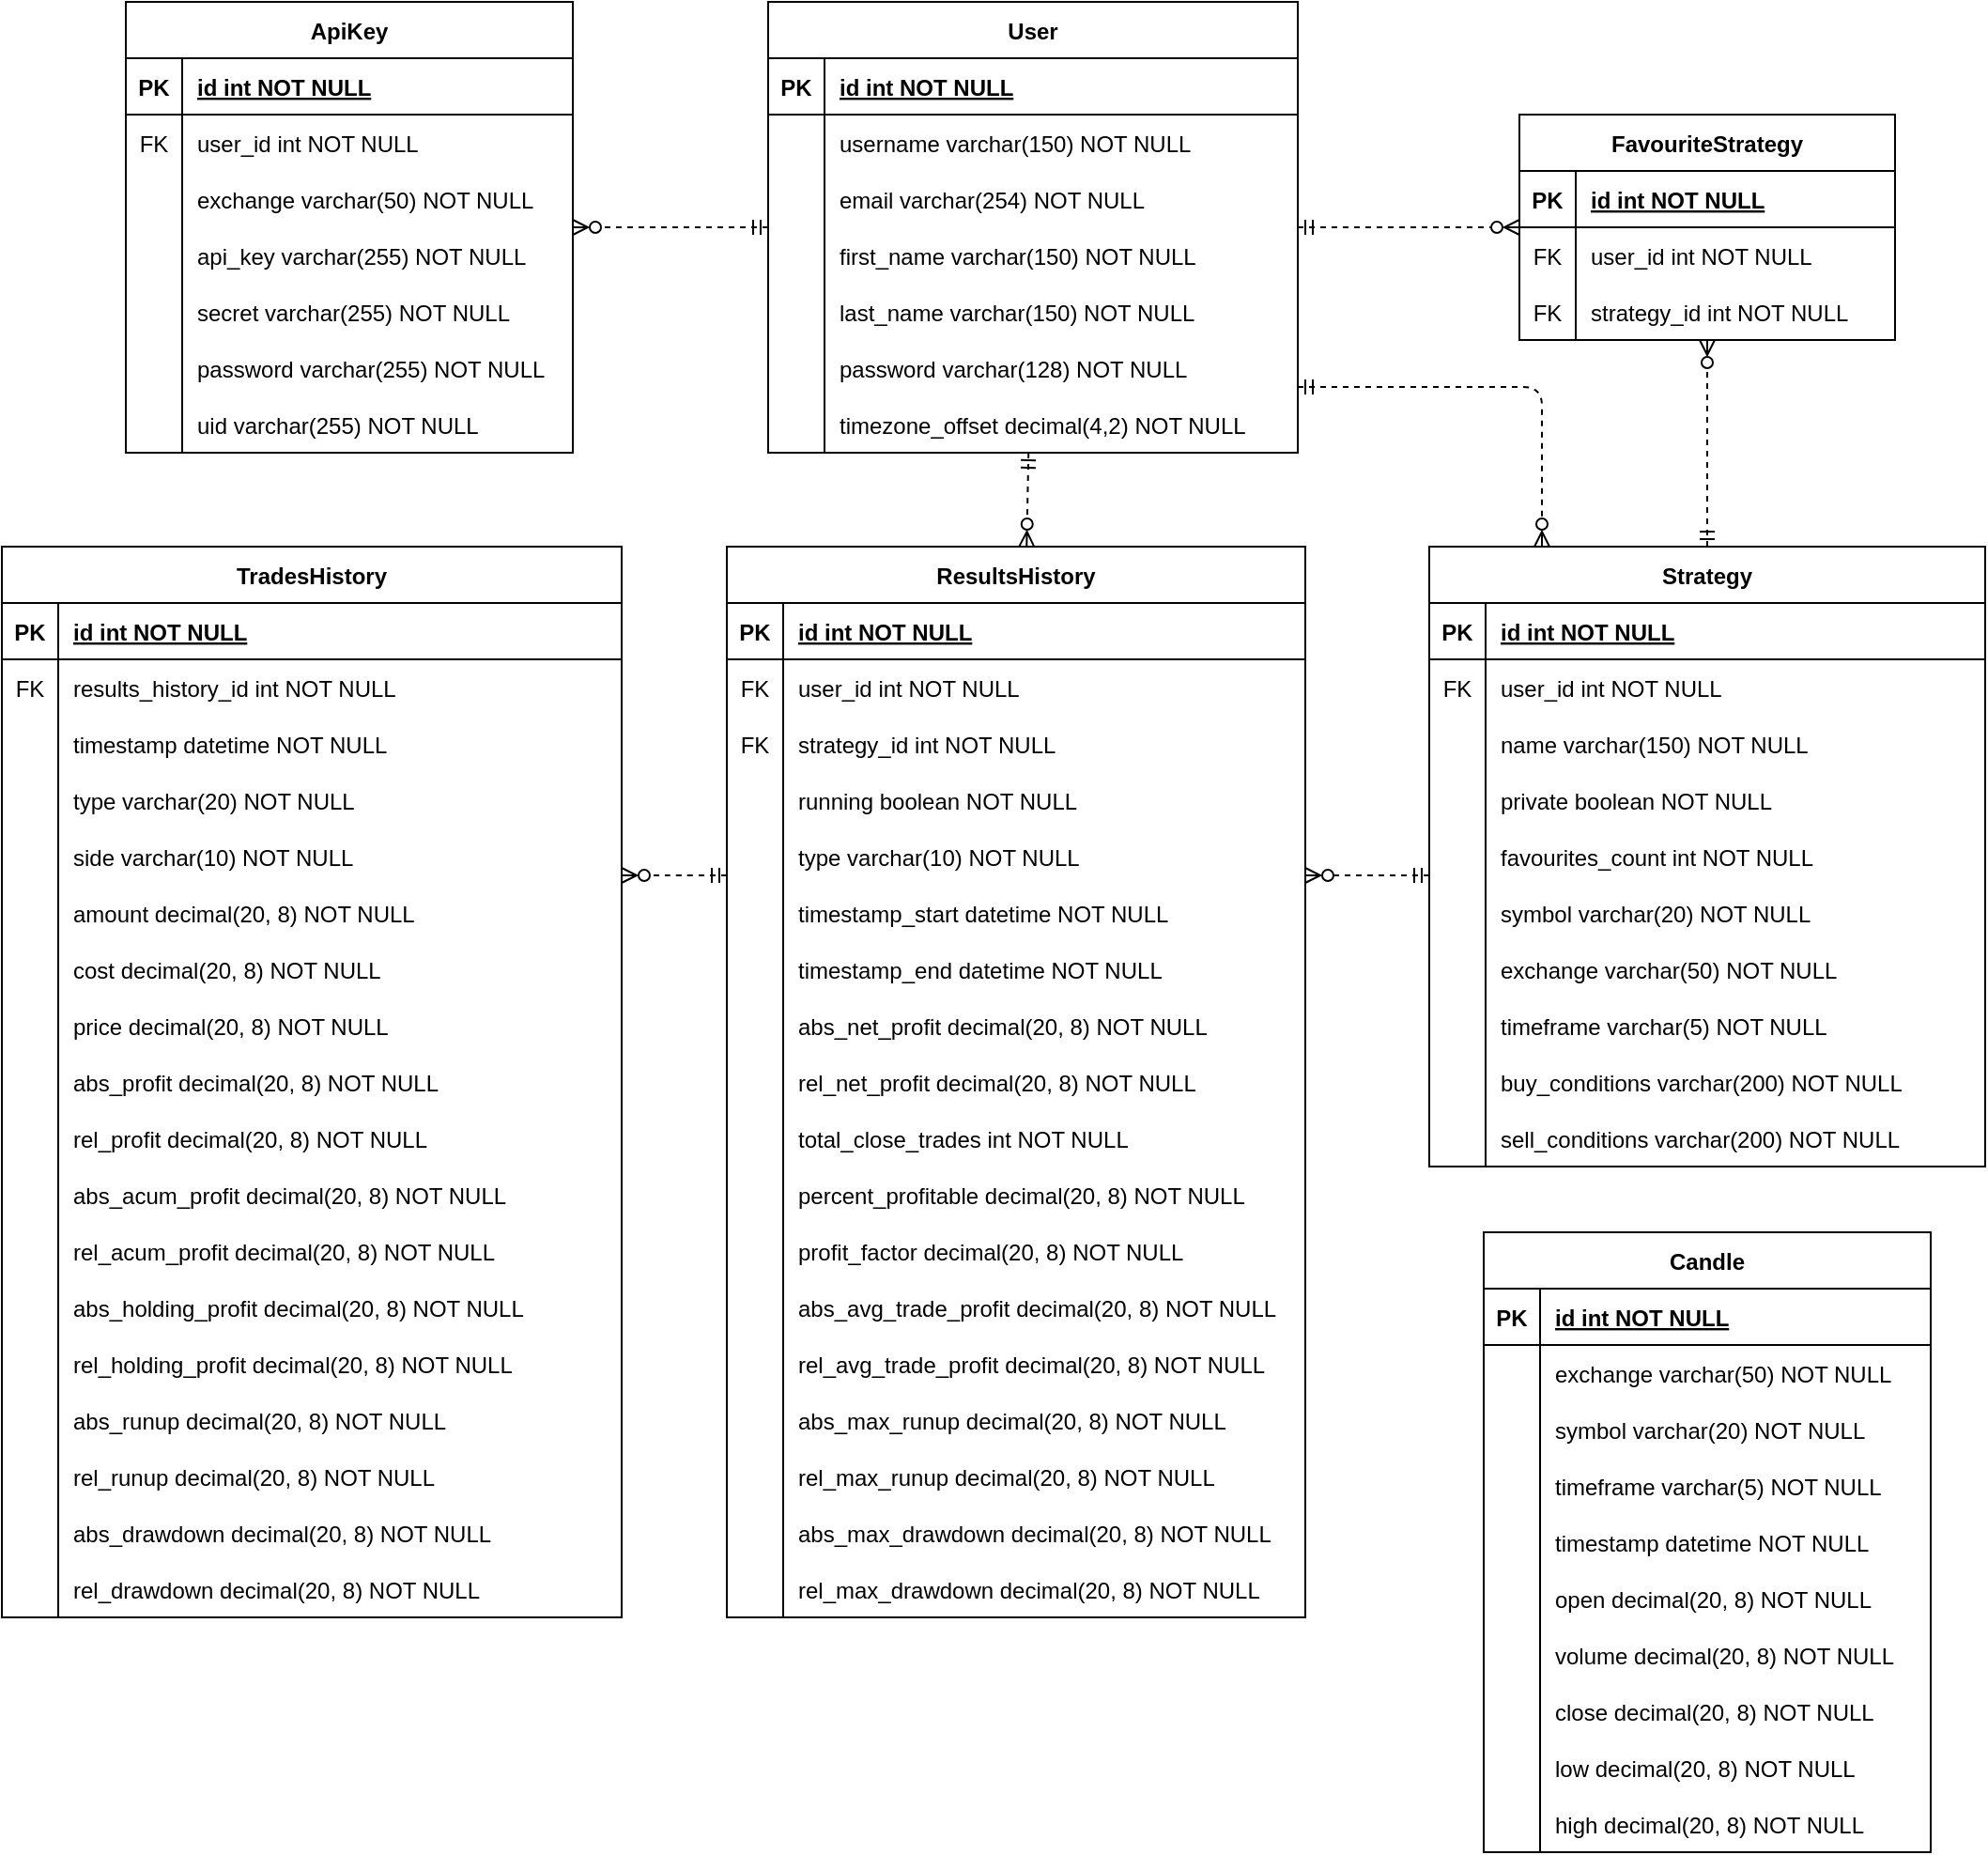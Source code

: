 <mxfile version="24.9.2">
  <diagram id="R2lEEEUBdFMjLlhIrx00" name="Page-1">
    <mxGraphModel grid="1" page="1" gridSize="10" guides="1" tooltips="1" connect="1" arrows="1" fold="1" pageScale="1" pageWidth="1200" pageHeight="1200" math="0" shadow="0" extFonts="Permanent Marker^https://fonts.googleapis.com/css?family=Permanent+Marker">
      <root>
        <mxCell id="0" />
        <mxCell id="1" parent="0" />
        <mxCell id="hLT5bDJ6tKtmUfyDI_BV-1" value="" style="endArrow=ERzeroToMany;startArrow=ERmandOne;endFill=0;startFill=0;edgeStyle=orthogonalEdgeStyle;dashed=1;" edge="1" parent="1" source="hLT5bDJ6tKtmUfyDI_BV-24" target="hLT5bDJ6tKtmUfyDI_BV-2">
          <mxGeometry width="100" height="100" relative="1" as="geometry">
            <mxPoint x="590" y="732" as="sourcePoint" />
            <mxPoint x="690" y="632" as="targetPoint" />
            <Array as="points">
              <mxPoint x="892" y="312" />
            </Array>
          </mxGeometry>
        </mxCell>
        <mxCell id="hLT5bDJ6tKtmUfyDI_BV-2" value="Strategy" style="shape=table;startSize=30;container=1;collapsible=1;childLayout=tableLayout;fixedRows=1;rowLines=0;fontStyle=1;align=center;resizeLast=1;" vertex="1" parent="1">
          <mxGeometry x="832" y="397" width="296" height="330" as="geometry" />
        </mxCell>
        <mxCell id="hLT5bDJ6tKtmUfyDI_BV-3" value="" style="shape=partialRectangle;collapsible=0;dropTarget=0;pointerEvents=0;fillColor=none;points=[[0,0.5],[1,0.5]];portConstraint=eastwest;top=0;left=0;right=0;bottom=1;" vertex="1" parent="hLT5bDJ6tKtmUfyDI_BV-2">
          <mxGeometry y="30" width="296" height="30" as="geometry" />
        </mxCell>
        <mxCell id="hLT5bDJ6tKtmUfyDI_BV-4" value="PK" style="shape=partialRectangle;overflow=hidden;connectable=0;fillColor=none;top=0;left=0;bottom=0;right=0;fontStyle=1;" vertex="1" parent="hLT5bDJ6tKtmUfyDI_BV-3">
          <mxGeometry width="30" height="30" as="geometry">
            <mxRectangle width="30" height="30" as="alternateBounds" />
          </mxGeometry>
        </mxCell>
        <mxCell id="hLT5bDJ6tKtmUfyDI_BV-5" value="id int NOT NULL " style="shape=partialRectangle;overflow=hidden;connectable=0;fillColor=none;top=0;left=0;bottom=0;right=0;align=left;spacingLeft=6;fontStyle=5;" vertex="1" parent="hLT5bDJ6tKtmUfyDI_BV-3">
          <mxGeometry x="30" width="266" height="30" as="geometry">
            <mxRectangle width="266" height="30" as="alternateBounds" />
          </mxGeometry>
        </mxCell>
        <mxCell id="hLT5bDJ6tKtmUfyDI_BV-6" value="" style="shape=partialRectangle;collapsible=0;dropTarget=0;pointerEvents=0;fillColor=none;points=[[0,0.5],[1,0.5]];portConstraint=eastwest;top=0;left=0;right=0;bottom=0;" vertex="1" parent="hLT5bDJ6tKtmUfyDI_BV-2">
          <mxGeometry y="60" width="296" height="30" as="geometry" />
        </mxCell>
        <mxCell id="hLT5bDJ6tKtmUfyDI_BV-7" value="FK" style="shape=partialRectangle;overflow=hidden;connectable=0;fillColor=none;top=0;left=0;bottom=0;right=0;" vertex="1" parent="hLT5bDJ6tKtmUfyDI_BV-6">
          <mxGeometry width="30" height="30" as="geometry">
            <mxRectangle width="30" height="30" as="alternateBounds" />
          </mxGeometry>
        </mxCell>
        <mxCell id="hLT5bDJ6tKtmUfyDI_BV-8" value="user_id int NOT NULL" style="shape=partialRectangle;overflow=hidden;connectable=0;fillColor=none;top=0;left=0;bottom=0;right=0;align=left;spacingLeft=6;" vertex="1" parent="hLT5bDJ6tKtmUfyDI_BV-6">
          <mxGeometry x="30" width="266" height="30" as="geometry">
            <mxRectangle width="266" height="30" as="alternateBounds" />
          </mxGeometry>
        </mxCell>
        <mxCell id="hLT5bDJ6tKtmUfyDI_BV-9" value="" style="shape=partialRectangle;collapsible=0;dropTarget=0;pointerEvents=0;fillColor=none;points=[[0,0.5],[1,0.5]];portConstraint=eastwest;top=0;left=0;right=0;bottom=0;" vertex="1" parent="hLT5bDJ6tKtmUfyDI_BV-2">
          <mxGeometry y="90" width="296" height="30" as="geometry" />
        </mxCell>
        <mxCell id="hLT5bDJ6tKtmUfyDI_BV-10" value="" style="shape=partialRectangle;overflow=hidden;connectable=0;fillColor=none;top=0;left=0;bottom=0;right=0;" vertex="1" parent="hLT5bDJ6tKtmUfyDI_BV-9">
          <mxGeometry width="30" height="30" as="geometry">
            <mxRectangle width="30" height="30" as="alternateBounds" />
          </mxGeometry>
        </mxCell>
        <mxCell id="hLT5bDJ6tKtmUfyDI_BV-11" value="name varchar(150) NOT NULL" style="shape=partialRectangle;overflow=hidden;connectable=0;fillColor=none;top=0;left=0;bottom=0;right=0;align=left;spacingLeft=6;" vertex="1" parent="hLT5bDJ6tKtmUfyDI_BV-9">
          <mxGeometry x="30" width="266" height="30" as="geometry">
            <mxRectangle width="266" height="30" as="alternateBounds" />
          </mxGeometry>
        </mxCell>
        <mxCell id="hLT5bDJ6tKtmUfyDI_BV-12" value="" style="shape=partialRectangle;collapsible=0;dropTarget=0;pointerEvents=0;fillColor=none;points=[[0,0.5],[1,0.5]];portConstraint=eastwest;top=0;left=0;right=0;bottom=0;" vertex="1" parent="hLT5bDJ6tKtmUfyDI_BV-2">
          <mxGeometry y="120" width="296" height="30" as="geometry" />
        </mxCell>
        <mxCell id="hLT5bDJ6tKtmUfyDI_BV-13" value="" style="shape=partialRectangle;overflow=hidden;connectable=0;fillColor=none;top=0;left=0;bottom=0;right=0;" vertex="1" parent="hLT5bDJ6tKtmUfyDI_BV-12">
          <mxGeometry width="30" height="30" as="geometry">
            <mxRectangle width="30" height="30" as="alternateBounds" />
          </mxGeometry>
        </mxCell>
        <mxCell id="hLT5bDJ6tKtmUfyDI_BV-14" value="private boolean NOT NULL" style="shape=partialRectangle;overflow=hidden;connectable=0;fillColor=none;top=0;left=0;bottom=0;right=0;align=left;spacingLeft=6;" vertex="1" parent="hLT5bDJ6tKtmUfyDI_BV-12">
          <mxGeometry x="30" width="266" height="30" as="geometry">
            <mxRectangle width="266" height="30" as="alternateBounds" />
          </mxGeometry>
        </mxCell>
        <mxCell id="P4Euq18O3MPdMDLASMBN-4" value="" style="shape=partialRectangle;collapsible=0;dropTarget=0;pointerEvents=0;fillColor=none;points=[[0,0.5],[1,0.5]];portConstraint=eastwest;top=0;left=0;right=0;bottom=0;" vertex="1" parent="hLT5bDJ6tKtmUfyDI_BV-2">
          <mxGeometry y="150" width="296" height="30" as="geometry" />
        </mxCell>
        <mxCell id="P4Euq18O3MPdMDLASMBN-5" value="" style="shape=partialRectangle;overflow=hidden;connectable=0;fillColor=none;top=0;left=0;bottom=0;right=0;" vertex="1" parent="P4Euq18O3MPdMDLASMBN-4">
          <mxGeometry width="30" height="30" as="geometry">
            <mxRectangle width="30" height="30" as="alternateBounds" />
          </mxGeometry>
        </mxCell>
        <mxCell id="P4Euq18O3MPdMDLASMBN-6" value="favourites_count int NOT NULL" style="shape=partialRectangle;overflow=hidden;connectable=0;fillColor=none;top=0;left=0;bottom=0;right=0;align=left;spacingLeft=6;" vertex="1" parent="P4Euq18O3MPdMDLASMBN-4">
          <mxGeometry x="30" width="266" height="30" as="geometry">
            <mxRectangle width="266" height="30" as="alternateBounds" />
          </mxGeometry>
        </mxCell>
        <mxCell id="hLT5bDJ6tKtmUfyDI_BV-15" style="shape=partialRectangle;collapsible=0;dropTarget=0;pointerEvents=0;fillColor=none;points=[[0,0.5],[1,0.5]];portConstraint=eastwest;top=0;left=0;right=0;bottom=0;" vertex="1" parent="hLT5bDJ6tKtmUfyDI_BV-2">
          <mxGeometry y="180" width="296" height="30" as="geometry" />
        </mxCell>
        <mxCell id="hLT5bDJ6tKtmUfyDI_BV-16" style="shape=partialRectangle;overflow=hidden;connectable=0;fillColor=none;top=0;left=0;bottom=0;right=0;" vertex="1" parent="hLT5bDJ6tKtmUfyDI_BV-15">
          <mxGeometry width="30" height="30" as="geometry">
            <mxRectangle width="30" height="30" as="alternateBounds" />
          </mxGeometry>
        </mxCell>
        <mxCell id="hLT5bDJ6tKtmUfyDI_BV-17" value="symbol varchar(20) NOT NULL" style="shape=partialRectangle;overflow=hidden;connectable=0;fillColor=none;top=0;left=0;bottom=0;right=0;align=left;spacingLeft=6;" vertex="1" parent="hLT5bDJ6tKtmUfyDI_BV-15">
          <mxGeometry x="30" width="266" height="30" as="geometry">
            <mxRectangle width="266" height="30" as="alternateBounds" />
          </mxGeometry>
        </mxCell>
        <mxCell id="rV9edeHlQ-eKKoRKG6FG-31" style="shape=partialRectangle;collapsible=0;dropTarget=0;pointerEvents=0;fillColor=none;points=[[0,0.5],[1,0.5]];portConstraint=eastwest;top=0;left=0;right=0;bottom=0;" vertex="1" parent="hLT5bDJ6tKtmUfyDI_BV-2">
          <mxGeometry y="210" width="296" height="30" as="geometry" />
        </mxCell>
        <mxCell id="rV9edeHlQ-eKKoRKG6FG-32" style="shape=partialRectangle;overflow=hidden;connectable=0;fillColor=none;top=0;left=0;bottom=0;right=0;" vertex="1" parent="rV9edeHlQ-eKKoRKG6FG-31">
          <mxGeometry width="30" height="30" as="geometry">
            <mxRectangle width="30" height="30" as="alternateBounds" />
          </mxGeometry>
        </mxCell>
        <mxCell id="rV9edeHlQ-eKKoRKG6FG-33" value="exchange varchar(50) NOT NULL" style="shape=partialRectangle;overflow=hidden;connectable=0;fillColor=none;top=0;left=0;bottom=0;right=0;align=left;spacingLeft=6;" vertex="1" parent="rV9edeHlQ-eKKoRKG6FG-31">
          <mxGeometry x="30" width="266" height="30" as="geometry">
            <mxRectangle width="266" height="30" as="alternateBounds" />
          </mxGeometry>
        </mxCell>
        <mxCell id="rV9edeHlQ-eKKoRKG6FG-34" style="shape=partialRectangle;collapsible=0;dropTarget=0;pointerEvents=0;fillColor=none;points=[[0,0.5],[1,0.5]];portConstraint=eastwest;top=0;left=0;right=0;bottom=0;" vertex="1" parent="hLT5bDJ6tKtmUfyDI_BV-2">
          <mxGeometry y="240" width="296" height="30" as="geometry" />
        </mxCell>
        <mxCell id="rV9edeHlQ-eKKoRKG6FG-35" style="shape=partialRectangle;overflow=hidden;connectable=0;fillColor=none;top=0;left=0;bottom=0;right=0;" vertex="1" parent="rV9edeHlQ-eKKoRKG6FG-34">
          <mxGeometry width="30" height="30" as="geometry">
            <mxRectangle width="30" height="30" as="alternateBounds" />
          </mxGeometry>
        </mxCell>
        <mxCell id="rV9edeHlQ-eKKoRKG6FG-36" value="timeframe varchar(5) NOT NULL" style="shape=partialRectangle;overflow=hidden;connectable=0;fillColor=none;top=0;left=0;bottom=0;right=0;align=left;spacingLeft=6;" vertex="1" parent="rV9edeHlQ-eKKoRKG6FG-34">
          <mxGeometry x="30" width="266" height="30" as="geometry">
            <mxRectangle width="266" height="30" as="alternateBounds" />
          </mxGeometry>
        </mxCell>
        <mxCell id="hLT5bDJ6tKtmUfyDI_BV-18" value="" style="shape=partialRectangle;collapsible=0;dropTarget=0;pointerEvents=0;fillColor=none;points=[[0,0.5],[1,0.5]];portConstraint=eastwest;top=0;left=0;right=0;bottom=0;" vertex="1" parent="hLT5bDJ6tKtmUfyDI_BV-2">
          <mxGeometry y="270" width="296" height="30" as="geometry" />
        </mxCell>
        <mxCell id="hLT5bDJ6tKtmUfyDI_BV-19" value="" style="shape=partialRectangle;overflow=hidden;connectable=0;fillColor=none;top=0;left=0;bottom=0;right=0;" vertex="1" parent="hLT5bDJ6tKtmUfyDI_BV-18">
          <mxGeometry width="30" height="30" as="geometry">
            <mxRectangle width="30" height="30" as="alternateBounds" />
          </mxGeometry>
        </mxCell>
        <mxCell id="hLT5bDJ6tKtmUfyDI_BV-20" value="buy_conditions varchar(200) NOT NULL" style="shape=partialRectangle;overflow=hidden;connectable=0;fillColor=none;top=0;left=0;bottom=0;right=0;align=left;spacingLeft=6;" vertex="1" parent="hLT5bDJ6tKtmUfyDI_BV-18">
          <mxGeometry x="30" width="266" height="30" as="geometry">
            <mxRectangle width="266" height="30" as="alternateBounds" />
          </mxGeometry>
        </mxCell>
        <mxCell id="hLT5bDJ6tKtmUfyDI_BV-21" value="" style="shape=partialRectangle;collapsible=0;dropTarget=0;pointerEvents=0;fillColor=none;points=[[0,0.5],[1,0.5]];portConstraint=eastwest;top=0;left=0;right=0;bottom=0;" vertex="1" parent="hLT5bDJ6tKtmUfyDI_BV-2">
          <mxGeometry y="300" width="296" height="30" as="geometry" />
        </mxCell>
        <mxCell id="hLT5bDJ6tKtmUfyDI_BV-22" value="" style="shape=partialRectangle;overflow=hidden;connectable=0;fillColor=none;top=0;left=0;bottom=0;right=0;" vertex="1" parent="hLT5bDJ6tKtmUfyDI_BV-21">
          <mxGeometry width="30" height="30" as="geometry">
            <mxRectangle width="30" height="30" as="alternateBounds" />
          </mxGeometry>
        </mxCell>
        <mxCell id="hLT5bDJ6tKtmUfyDI_BV-23" value="sell_conditions varchar(200) NOT NULL" style="shape=partialRectangle;overflow=hidden;connectable=0;fillColor=none;top=0;left=0;bottom=0;right=0;align=left;spacingLeft=6;" vertex="1" parent="hLT5bDJ6tKtmUfyDI_BV-21">
          <mxGeometry x="30" width="266" height="30" as="geometry">
            <mxRectangle width="266" height="30" as="alternateBounds" />
          </mxGeometry>
        </mxCell>
        <mxCell id="hLT5bDJ6tKtmUfyDI_BV-24" value="User" style="shape=table;startSize=30;container=1;collapsible=1;childLayout=tableLayout;fixedRows=1;rowLines=0;fontStyle=1;align=center;resizeLast=1;" vertex="1" parent="1">
          <mxGeometry x="480" y="107" width="282" height="240" as="geometry" />
        </mxCell>
        <mxCell id="hLT5bDJ6tKtmUfyDI_BV-25" value="" style="shape=partialRectangle;collapsible=0;dropTarget=0;pointerEvents=0;fillColor=none;points=[[0,0.5],[1,0.5]];portConstraint=eastwest;top=0;left=0;right=0;bottom=1;" vertex="1" parent="hLT5bDJ6tKtmUfyDI_BV-24">
          <mxGeometry y="30" width="282" height="30" as="geometry" />
        </mxCell>
        <mxCell id="hLT5bDJ6tKtmUfyDI_BV-26" value="PK" style="shape=partialRectangle;overflow=hidden;connectable=0;fillColor=none;top=0;left=0;bottom=0;right=0;fontStyle=1;" vertex="1" parent="hLT5bDJ6tKtmUfyDI_BV-25">
          <mxGeometry width="30" height="30" as="geometry">
            <mxRectangle width="30" height="30" as="alternateBounds" />
          </mxGeometry>
        </mxCell>
        <mxCell id="hLT5bDJ6tKtmUfyDI_BV-27" value="id int NOT NULL " style="shape=partialRectangle;overflow=hidden;connectable=0;fillColor=none;top=0;left=0;bottom=0;right=0;align=left;spacingLeft=6;fontStyle=5;" vertex="1" parent="hLT5bDJ6tKtmUfyDI_BV-25">
          <mxGeometry x="30" width="252" height="30" as="geometry">
            <mxRectangle width="252" height="30" as="alternateBounds" />
          </mxGeometry>
        </mxCell>
        <mxCell id="hLT5bDJ6tKtmUfyDI_BV-28" value="" style="shape=partialRectangle;collapsible=0;dropTarget=0;pointerEvents=0;fillColor=none;points=[[0,0.5],[1,0.5]];portConstraint=eastwest;top=0;left=0;right=0;bottom=0;" vertex="1" parent="hLT5bDJ6tKtmUfyDI_BV-24">
          <mxGeometry y="60" width="282" height="30" as="geometry" />
        </mxCell>
        <mxCell id="hLT5bDJ6tKtmUfyDI_BV-29" value="" style="shape=partialRectangle;overflow=hidden;connectable=0;fillColor=none;top=0;left=0;bottom=0;right=0;" vertex="1" parent="hLT5bDJ6tKtmUfyDI_BV-28">
          <mxGeometry width="30" height="30" as="geometry">
            <mxRectangle width="30" height="30" as="alternateBounds" />
          </mxGeometry>
        </mxCell>
        <mxCell id="hLT5bDJ6tKtmUfyDI_BV-30" value="username varchar(150) NOT NULL" style="shape=partialRectangle;overflow=hidden;connectable=0;fillColor=none;top=0;left=0;bottom=0;right=0;align=left;spacingLeft=6;" vertex="1" parent="hLT5bDJ6tKtmUfyDI_BV-28">
          <mxGeometry x="30" width="252" height="30" as="geometry">
            <mxRectangle width="252" height="30" as="alternateBounds" />
          </mxGeometry>
        </mxCell>
        <mxCell id="hLT5bDJ6tKtmUfyDI_BV-31" value="" style="shape=partialRectangle;collapsible=0;dropTarget=0;pointerEvents=0;fillColor=none;points=[[0,0.5],[1,0.5]];portConstraint=eastwest;top=0;left=0;right=0;bottom=0;" vertex="1" parent="hLT5bDJ6tKtmUfyDI_BV-24">
          <mxGeometry y="90" width="282" height="30" as="geometry" />
        </mxCell>
        <mxCell id="hLT5bDJ6tKtmUfyDI_BV-32" value="" style="shape=partialRectangle;overflow=hidden;connectable=0;fillColor=none;top=0;left=0;bottom=0;right=0;" vertex="1" parent="hLT5bDJ6tKtmUfyDI_BV-31">
          <mxGeometry width="30" height="30" as="geometry">
            <mxRectangle width="30" height="30" as="alternateBounds" />
          </mxGeometry>
        </mxCell>
        <mxCell id="hLT5bDJ6tKtmUfyDI_BV-33" value="email varchar(254) NOT NULL" style="shape=partialRectangle;overflow=hidden;connectable=0;fillColor=none;top=0;left=0;bottom=0;right=0;align=left;spacingLeft=6;" vertex="1" parent="hLT5bDJ6tKtmUfyDI_BV-31">
          <mxGeometry x="30" width="252" height="30" as="geometry">
            <mxRectangle width="252" height="30" as="alternateBounds" />
          </mxGeometry>
        </mxCell>
        <mxCell id="hLT5bDJ6tKtmUfyDI_BV-34" value="" style="shape=partialRectangle;collapsible=0;dropTarget=0;pointerEvents=0;fillColor=none;points=[[0,0.5],[1,0.5]];portConstraint=eastwest;top=0;left=0;right=0;bottom=0;" vertex="1" parent="hLT5bDJ6tKtmUfyDI_BV-24">
          <mxGeometry y="120" width="282" height="30" as="geometry" />
        </mxCell>
        <mxCell id="hLT5bDJ6tKtmUfyDI_BV-35" value="" style="shape=partialRectangle;overflow=hidden;connectable=0;fillColor=none;top=0;left=0;bottom=0;right=0;" vertex="1" parent="hLT5bDJ6tKtmUfyDI_BV-34">
          <mxGeometry width="30" height="30" as="geometry">
            <mxRectangle width="30" height="30" as="alternateBounds" />
          </mxGeometry>
        </mxCell>
        <mxCell id="hLT5bDJ6tKtmUfyDI_BV-36" value="first_name varchar(150) NOT NULL" style="shape=partialRectangle;overflow=hidden;connectable=0;fillColor=none;top=0;left=0;bottom=0;right=0;align=left;spacingLeft=6;" vertex="1" parent="hLT5bDJ6tKtmUfyDI_BV-34">
          <mxGeometry x="30" width="252" height="30" as="geometry">
            <mxRectangle width="252" height="30" as="alternateBounds" />
          </mxGeometry>
        </mxCell>
        <mxCell id="hLT5bDJ6tKtmUfyDI_BV-37" value="" style="shape=partialRectangle;collapsible=0;dropTarget=0;pointerEvents=0;fillColor=none;points=[[0,0.5],[1,0.5]];portConstraint=eastwest;top=0;left=0;right=0;bottom=0;" vertex="1" parent="hLT5bDJ6tKtmUfyDI_BV-24">
          <mxGeometry y="150" width="282" height="30" as="geometry" />
        </mxCell>
        <mxCell id="hLT5bDJ6tKtmUfyDI_BV-38" value="" style="shape=partialRectangle;overflow=hidden;connectable=0;fillColor=none;top=0;left=0;bottom=0;right=0;" vertex="1" parent="hLT5bDJ6tKtmUfyDI_BV-37">
          <mxGeometry width="30" height="30" as="geometry">
            <mxRectangle width="30" height="30" as="alternateBounds" />
          </mxGeometry>
        </mxCell>
        <mxCell id="hLT5bDJ6tKtmUfyDI_BV-39" value="last_name varchar(150) NOT NULL" style="shape=partialRectangle;overflow=hidden;connectable=0;fillColor=none;top=0;left=0;bottom=0;right=0;align=left;spacingLeft=6;" vertex="1" parent="hLT5bDJ6tKtmUfyDI_BV-37">
          <mxGeometry x="30" width="252" height="30" as="geometry">
            <mxRectangle width="252" height="30" as="alternateBounds" />
          </mxGeometry>
        </mxCell>
        <mxCell id="hLT5bDJ6tKtmUfyDI_BV-40" value="" style="shape=partialRectangle;collapsible=0;dropTarget=0;pointerEvents=0;fillColor=none;points=[[0,0.5],[1,0.5]];portConstraint=eastwest;top=0;left=0;right=0;bottom=0;" vertex="1" parent="hLT5bDJ6tKtmUfyDI_BV-24">
          <mxGeometry y="180" width="282" height="30" as="geometry" />
        </mxCell>
        <mxCell id="hLT5bDJ6tKtmUfyDI_BV-41" value="" style="shape=partialRectangle;overflow=hidden;connectable=0;fillColor=none;top=0;left=0;bottom=0;right=0;" vertex="1" parent="hLT5bDJ6tKtmUfyDI_BV-40">
          <mxGeometry width="30" height="30" as="geometry">
            <mxRectangle width="30" height="30" as="alternateBounds" />
          </mxGeometry>
        </mxCell>
        <mxCell id="hLT5bDJ6tKtmUfyDI_BV-42" value="password varchar(128) NOT NULL" style="shape=partialRectangle;overflow=hidden;connectable=0;fillColor=none;top=0;left=0;bottom=0;right=0;align=left;spacingLeft=6;" vertex="1" parent="hLT5bDJ6tKtmUfyDI_BV-40">
          <mxGeometry x="30" width="252" height="30" as="geometry">
            <mxRectangle width="252" height="30" as="alternateBounds" />
          </mxGeometry>
        </mxCell>
        <mxCell id="rV9edeHlQ-eKKoRKG6FG-37" value="" style="shape=partialRectangle;collapsible=0;dropTarget=0;pointerEvents=0;fillColor=none;points=[[0,0.5],[1,0.5]];portConstraint=eastwest;top=0;left=0;right=0;bottom=0;" vertex="1" parent="hLT5bDJ6tKtmUfyDI_BV-24">
          <mxGeometry y="210" width="282" height="30" as="geometry" />
        </mxCell>
        <mxCell id="rV9edeHlQ-eKKoRKG6FG-38" value="" style="shape=partialRectangle;overflow=hidden;connectable=0;fillColor=none;top=0;left=0;bottom=0;right=0;" vertex="1" parent="rV9edeHlQ-eKKoRKG6FG-37">
          <mxGeometry width="30" height="30" as="geometry">
            <mxRectangle width="30" height="30" as="alternateBounds" />
          </mxGeometry>
        </mxCell>
        <mxCell id="rV9edeHlQ-eKKoRKG6FG-39" value="timezone_offset decimal(4,2) NOT NULL" style="shape=partialRectangle;overflow=hidden;connectable=0;fillColor=none;top=0;left=0;bottom=0;right=0;align=left;spacingLeft=6;" vertex="1" parent="rV9edeHlQ-eKKoRKG6FG-37">
          <mxGeometry x="30" width="252" height="30" as="geometry">
            <mxRectangle width="252" height="30" as="alternateBounds" />
          </mxGeometry>
        </mxCell>
        <mxCell id="hLT5bDJ6tKtmUfyDI_BV-43" value="ApiKey" style="shape=table;startSize=30;container=1;collapsible=1;childLayout=tableLayout;fixedRows=1;rowLines=0;fontStyle=1;align=center;resizeLast=1;" vertex="1" parent="1">
          <mxGeometry x="138" y="107" width="238" height="240" as="geometry" />
        </mxCell>
        <mxCell id="hLT5bDJ6tKtmUfyDI_BV-44" value="" style="shape=partialRectangle;collapsible=0;dropTarget=0;pointerEvents=0;fillColor=none;points=[[0,0.5],[1,0.5]];portConstraint=eastwest;top=0;left=0;right=0;bottom=1;" vertex="1" parent="hLT5bDJ6tKtmUfyDI_BV-43">
          <mxGeometry y="30" width="238" height="30" as="geometry" />
        </mxCell>
        <mxCell id="hLT5bDJ6tKtmUfyDI_BV-45" value="PK" style="shape=partialRectangle;overflow=hidden;connectable=0;fillColor=none;top=0;left=0;bottom=0;right=0;fontStyle=1;" vertex="1" parent="hLT5bDJ6tKtmUfyDI_BV-44">
          <mxGeometry width="30" height="30" as="geometry">
            <mxRectangle width="30" height="30" as="alternateBounds" />
          </mxGeometry>
        </mxCell>
        <mxCell id="hLT5bDJ6tKtmUfyDI_BV-46" value="id int NOT NULL " style="shape=partialRectangle;overflow=hidden;connectable=0;fillColor=none;top=0;left=0;bottom=0;right=0;align=left;spacingLeft=6;fontStyle=5;" vertex="1" parent="hLT5bDJ6tKtmUfyDI_BV-44">
          <mxGeometry x="30" width="208" height="30" as="geometry">
            <mxRectangle width="208" height="30" as="alternateBounds" />
          </mxGeometry>
        </mxCell>
        <mxCell id="hLT5bDJ6tKtmUfyDI_BV-47" value="" style="shape=partialRectangle;collapsible=0;dropTarget=0;pointerEvents=0;fillColor=none;points=[[0,0.5],[1,0.5]];portConstraint=eastwest;top=0;left=0;right=0;bottom=0;" vertex="1" parent="hLT5bDJ6tKtmUfyDI_BV-43">
          <mxGeometry y="60" width="238" height="30" as="geometry" />
        </mxCell>
        <mxCell id="hLT5bDJ6tKtmUfyDI_BV-48" value="FK" style="shape=partialRectangle;overflow=hidden;connectable=0;fillColor=none;top=0;left=0;bottom=0;right=0;" vertex="1" parent="hLT5bDJ6tKtmUfyDI_BV-47">
          <mxGeometry width="30" height="30" as="geometry">
            <mxRectangle width="30" height="30" as="alternateBounds" />
          </mxGeometry>
        </mxCell>
        <mxCell id="hLT5bDJ6tKtmUfyDI_BV-49" value="user_id int NOT NULL" style="shape=partialRectangle;overflow=hidden;connectable=0;fillColor=none;top=0;left=0;bottom=0;right=0;align=left;spacingLeft=6;" vertex="1" parent="hLT5bDJ6tKtmUfyDI_BV-47">
          <mxGeometry x="30" width="208" height="30" as="geometry">
            <mxRectangle width="208" height="30" as="alternateBounds" />
          </mxGeometry>
        </mxCell>
        <mxCell id="hLT5bDJ6tKtmUfyDI_BV-50" value="" style="shape=partialRectangle;collapsible=0;dropTarget=0;pointerEvents=0;fillColor=none;points=[[0,0.5],[1,0.5]];portConstraint=eastwest;top=0;left=0;right=0;bottom=0;" vertex="1" parent="hLT5bDJ6tKtmUfyDI_BV-43">
          <mxGeometry y="90" width="238" height="30" as="geometry" />
        </mxCell>
        <mxCell id="hLT5bDJ6tKtmUfyDI_BV-51" value="" style="shape=partialRectangle;overflow=hidden;connectable=0;fillColor=none;top=0;left=0;bottom=0;right=0;" vertex="1" parent="hLT5bDJ6tKtmUfyDI_BV-50">
          <mxGeometry width="30" height="30" as="geometry">
            <mxRectangle width="30" height="30" as="alternateBounds" />
          </mxGeometry>
        </mxCell>
        <mxCell id="hLT5bDJ6tKtmUfyDI_BV-52" value="exchange varchar(50) NOT NULL" style="shape=partialRectangle;overflow=hidden;connectable=0;fillColor=none;top=0;left=0;bottom=0;right=0;align=left;spacingLeft=6;" vertex="1" parent="hLT5bDJ6tKtmUfyDI_BV-50">
          <mxGeometry x="30" width="208" height="30" as="geometry">
            <mxRectangle width="208" height="30" as="alternateBounds" />
          </mxGeometry>
        </mxCell>
        <mxCell id="hLT5bDJ6tKtmUfyDI_BV-53" value="" style="shape=partialRectangle;collapsible=0;dropTarget=0;pointerEvents=0;fillColor=none;points=[[0,0.5],[1,0.5]];portConstraint=eastwest;top=0;left=0;right=0;bottom=0;" vertex="1" parent="hLT5bDJ6tKtmUfyDI_BV-43">
          <mxGeometry y="120" width="238" height="30" as="geometry" />
        </mxCell>
        <mxCell id="hLT5bDJ6tKtmUfyDI_BV-54" value="" style="shape=partialRectangle;overflow=hidden;connectable=0;fillColor=none;top=0;left=0;bottom=0;right=0;" vertex="1" parent="hLT5bDJ6tKtmUfyDI_BV-53">
          <mxGeometry width="30" height="30" as="geometry">
            <mxRectangle width="30" height="30" as="alternateBounds" />
          </mxGeometry>
        </mxCell>
        <mxCell id="hLT5bDJ6tKtmUfyDI_BV-55" value="api_key varchar(255) NOT NULL" style="shape=partialRectangle;overflow=hidden;connectable=0;fillColor=none;top=0;left=0;bottom=0;right=0;align=left;spacingLeft=6;" vertex="1" parent="hLT5bDJ6tKtmUfyDI_BV-53">
          <mxGeometry x="30" width="208" height="30" as="geometry">
            <mxRectangle width="208" height="30" as="alternateBounds" />
          </mxGeometry>
        </mxCell>
        <mxCell id="hLT5bDJ6tKtmUfyDI_BV-56" value="" style="shape=partialRectangle;collapsible=0;dropTarget=0;pointerEvents=0;fillColor=none;points=[[0,0.5],[1,0.5]];portConstraint=eastwest;top=0;left=0;right=0;bottom=0;" vertex="1" parent="hLT5bDJ6tKtmUfyDI_BV-43">
          <mxGeometry y="150" width="238" height="30" as="geometry" />
        </mxCell>
        <mxCell id="hLT5bDJ6tKtmUfyDI_BV-57" value="" style="shape=partialRectangle;overflow=hidden;connectable=0;fillColor=none;top=0;left=0;bottom=0;right=0;" vertex="1" parent="hLT5bDJ6tKtmUfyDI_BV-56">
          <mxGeometry width="30" height="30" as="geometry">
            <mxRectangle width="30" height="30" as="alternateBounds" />
          </mxGeometry>
        </mxCell>
        <mxCell id="hLT5bDJ6tKtmUfyDI_BV-58" value="secret varchar(255) NOT NULL" style="shape=partialRectangle;overflow=hidden;connectable=0;fillColor=none;top=0;left=0;bottom=0;right=0;align=left;spacingLeft=6;" vertex="1" parent="hLT5bDJ6tKtmUfyDI_BV-56">
          <mxGeometry x="30" width="208" height="30" as="geometry">
            <mxRectangle width="208" height="30" as="alternateBounds" />
          </mxGeometry>
        </mxCell>
        <mxCell id="hLT5bDJ6tKtmUfyDI_BV-59" value="" style="shape=partialRectangle;collapsible=0;dropTarget=0;pointerEvents=0;fillColor=none;points=[[0,0.5],[1,0.5]];portConstraint=eastwest;top=0;left=0;right=0;bottom=0;" vertex="1" parent="hLT5bDJ6tKtmUfyDI_BV-43">
          <mxGeometry y="180" width="238" height="30" as="geometry" />
        </mxCell>
        <mxCell id="hLT5bDJ6tKtmUfyDI_BV-60" value="" style="shape=partialRectangle;overflow=hidden;connectable=0;fillColor=none;top=0;left=0;bottom=0;right=0;" vertex="1" parent="hLT5bDJ6tKtmUfyDI_BV-59">
          <mxGeometry width="30" height="30" as="geometry">
            <mxRectangle width="30" height="30" as="alternateBounds" />
          </mxGeometry>
        </mxCell>
        <mxCell id="hLT5bDJ6tKtmUfyDI_BV-61" value="password varchar(255) NOT NULL" style="shape=partialRectangle;overflow=hidden;connectable=0;fillColor=none;top=0;left=0;bottom=0;right=0;align=left;spacingLeft=6;" vertex="1" parent="hLT5bDJ6tKtmUfyDI_BV-59">
          <mxGeometry x="30" width="208" height="30" as="geometry">
            <mxRectangle width="208" height="30" as="alternateBounds" />
          </mxGeometry>
        </mxCell>
        <mxCell id="hLT5bDJ6tKtmUfyDI_BV-62" value="" style="shape=partialRectangle;collapsible=0;dropTarget=0;pointerEvents=0;fillColor=none;points=[[0,0.5],[1,0.5]];portConstraint=eastwest;top=0;left=0;right=0;bottom=0;" vertex="1" parent="hLT5bDJ6tKtmUfyDI_BV-43">
          <mxGeometry y="210" width="238" height="30" as="geometry" />
        </mxCell>
        <mxCell id="hLT5bDJ6tKtmUfyDI_BV-63" value="" style="shape=partialRectangle;overflow=hidden;connectable=0;fillColor=none;top=0;left=0;bottom=0;right=0;" vertex="1" parent="hLT5bDJ6tKtmUfyDI_BV-62">
          <mxGeometry width="30" height="30" as="geometry">
            <mxRectangle width="30" height="30" as="alternateBounds" />
          </mxGeometry>
        </mxCell>
        <mxCell id="hLT5bDJ6tKtmUfyDI_BV-64" value="uid varchar(255) NOT NULL" style="shape=partialRectangle;overflow=hidden;connectable=0;fillColor=none;top=0;left=0;bottom=0;right=0;align=left;spacingLeft=6;" vertex="1" parent="hLT5bDJ6tKtmUfyDI_BV-62">
          <mxGeometry x="30" width="208" height="30" as="geometry">
            <mxRectangle width="208" height="30" as="alternateBounds" />
          </mxGeometry>
        </mxCell>
        <mxCell id="hLT5bDJ6tKtmUfyDI_BV-65" value="" style="endArrow=ERzeroToMany;startArrow=ERmandOne;endFill=0;startFill=0;dashed=1;" edge="1" parent="1" source="hLT5bDJ6tKtmUfyDI_BV-24" target="hLT5bDJ6tKtmUfyDI_BV-43">
          <mxGeometry width="100" height="100" relative="1" as="geometry">
            <mxPoint x="410" y="342" as="sourcePoint" />
            <mxPoint x="470" y="342" as="targetPoint" />
          </mxGeometry>
        </mxCell>
        <mxCell id="hLT5bDJ6tKtmUfyDI_BV-66" value="Candle" style="shape=table;startSize=30;container=1;collapsible=1;childLayout=tableLayout;fixedRows=1;rowLines=0;fontStyle=1;align=center;resizeLast=1;" vertex="1" parent="1">
          <mxGeometry x="861" y="762" width="238" height="330" as="geometry" />
        </mxCell>
        <mxCell id="hLT5bDJ6tKtmUfyDI_BV-67" value="" style="shape=partialRectangle;collapsible=0;dropTarget=0;pointerEvents=0;fillColor=none;points=[[0,0.5],[1,0.5]];portConstraint=eastwest;top=0;left=0;right=0;bottom=1;" vertex="1" parent="hLT5bDJ6tKtmUfyDI_BV-66">
          <mxGeometry y="30" width="238" height="30" as="geometry" />
        </mxCell>
        <mxCell id="hLT5bDJ6tKtmUfyDI_BV-68" value="PK" style="shape=partialRectangle;overflow=hidden;connectable=0;fillColor=none;top=0;left=0;bottom=0;right=0;fontStyle=1;" vertex="1" parent="hLT5bDJ6tKtmUfyDI_BV-67">
          <mxGeometry width="30" height="30" as="geometry">
            <mxRectangle width="30" height="30" as="alternateBounds" />
          </mxGeometry>
        </mxCell>
        <mxCell id="hLT5bDJ6tKtmUfyDI_BV-69" value="id int NOT NULL " style="shape=partialRectangle;overflow=hidden;connectable=0;fillColor=none;top=0;left=0;bottom=0;right=0;align=left;spacingLeft=6;fontStyle=5;" vertex="1" parent="hLT5bDJ6tKtmUfyDI_BV-67">
          <mxGeometry x="30" width="208" height="30" as="geometry">
            <mxRectangle width="208" height="30" as="alternateBounds" />
          </mxGeometry>
        </mxCell>
        <mxCell id="hLT5bDJ6tKtmUfyDI_BV-70" value="" style="shape=partialRectangle;collapsible=0;dropTarget=0;pointerEvents=0;fillColor=none;points=[[0,0.5],[1,0.5]];portConstraint=eastwest;top=0;left=0;right=0;bottom=0;" vertex="1" parent="hLT5bDJ6tKtmUfyDI_BV-66">
          <mxGeometry y="60" width="238" height="30" as="geometry" />
        </mxCell>
        <mxCell id="hLT5bDJ6tKtmUfyDI_BV-71" value="" style="shape=partialRectangle;overflow=hidden;connectable=0;fillColor=none;top=0;left=0;bottom=0;right=0;" vertex="1" parent="hLT5bDJ6tKtmUfyDI_BV-70">
          <mxGeometry width="30" height="30" as="geometry">
            <mxRectangle width="30" height="30" as="alternateBounds" />
          </mxGeometry>
        </mxCell>
        <mxCell id="hLT5bDJ6tKtmUfyDI_BV-72" value="exchange varchar(50) NOT NULL" style="shape=partialRectangle;overflow=hidden;connectable=0;fillColor=none;top=0;left=0;bottom=0;right=0;align=left;spacingLeft=6;" vertex="1" parent="hLT5bDJ6tKtmUfyDI_BV-70">
          <mxGeometry x="30" width="208" height="30" as="geometry">
            <mxRectangle width="208" height="30" as="alternateBounds" />
          </mxGeometry>
        </mxCell>
        <mxCell id="hLT5bDJ6tKtmUfyDI_BV-73" value="" style="shape=partialRectangle;collapsible=0;dropTarget=0;pointerEvents=0;fillColor=none;points=[[0,0.5],[1,0.5]];portConstraint=eastwest;top=0;left=0;right=0;bottom=0;" vertex="1" parent="hLT5bDJ6tKtmUfyDI_BV-66">
          <mxGeometry y="90" width="238" height="30" as="geometry" />
        </mxCell>
        <mxCell id="hLT5bDJ6tKtmUfyDI_BV-74" value="" style="shape=partialRectangle;overflow=hidden;connectable=0;fillColor=none;top=0;left=0;bottom=0;right=0;" vertex="1" parent="hLT5bDJ6tKtmUfyDI_BV-73">
          <mxGeometry width="30" height="30" as="geometry">
            <mxRectangle width="30" height="30" as="alternateBounds" />
          </mxGeometry>
        </mxCell>
        <mxCell id="hLT5bDJ6tKtmUfyDI_BV-75" value="symbol varchar(20) NOT NULL" style="shape=partialRectangle;overflow=hidden;connectable=0;fillColor=none;top=0;left=0;bottom=0;right=0;align=left;spacingLeft=6;" vertex="1" parent="hLT5bDJ6tKtmUfyDI_BV-73">
          <mxGeometry x="30" width="208" height="30" as="geometry">
            <mxRectangle width="208" height="30" as="alternateBounds" />
          </mxGeometry>
        </mxCell>
        <mxCell id="hLT5bDJ6tKtmUfyDI_BV-76" value="" style="shape=partialRectangle;collapsible=0;dropTarget=0;pointerEvents=0;fillColor=none;points=[[0,0.5],[1,0.5]];portConstraint=eastwest;top=0;left=0;right=0;bottom=0;" vertex="1" parent="hLT5bDJ6tKtmUfyDI_BV-66">
          <mxGeometry y="120" width="238" height="30" as="geometry" />
        </mxCell>
        <mxCell id="hLT5bDJ6tKtmUfyDI_BV-77" value="" style="shape=partialRectangle;overflow=hidden;connectable=0;fillColor=none;top=0;left=0;bottom=0;right=0;" vertex="1" parent="hLT5bDJ6tKtmUfyDI_BV-76">
          <mxGeometry width="30" height="30" as="geometry">
            <mxRectangle width="30" height="30" as="alternateBounds" />
          </mxGeometry>
        </mxCell>
        <mxCell id="hLT5bDJ6tKtmUfyDI_BV-78" value="timeframe varchar(5) NOT NULL" style="shape=partialRectangle;overflow=hidden;connectable=0;fillColor=none;top=0;left=0;bottom=0;right=0;align=left;spacingLeft=6;" vertex="1" parent="hLT5bDJ6tKtmUfyDI_BV-76">
          <mxGeometry x="30" width="208" height="30" as="geometry">
            <mxRectangle width="208" height="30" as="alternateBounds" />
          </mxGeometry>
        </mxCell>
        <mxCell id="hLT5bDJ6tKtmUfyDI_BV-79" value="" style="shape=partialRectangle;collapsible=0;dropTarget=0;pointerEvents=0;fillColor=none;points=[[0,0.5],[1,0.5]];portConstraint=eastwest;top=0;left=0;right=0;bottom=0;" vertex="1" parent="hLT5bDJ6tKtmUfyDI_BV-66">
          <mxGeometry y="150" width="238" height="30" as="geometry" />
        </mxCell>
        <mxCell id="hLT5bDJ6tKtmUfyDI_BV-80" value="" style="shape=partialRectangle;overflow=hidden;connectable=0;fillColor=none;top=0;left=0;bottom=0;right=0;" vertex="1" parent="hLT5bDJ6tKtmUfyDI_BV-79">
          <mxGeometry width="30" height="30" as="geometry">
            <mxRectangle width="30" height="30" as="alternateBounds" />
          </mxGeometry>
        </mxCell>
        <mxCell id="hLT5bDJ6tKtmUfyDI_BV-81" value="timestamp datetime NOT NULL" style="shape=partialRectangle;overflow=hidden;connectable=0;fillColor=none;top=0;left=0;bottom=0;right=0;align=left;spacingLeft=6;" vertex="1" parent="hLT5bDJ6tKtmUfyDI_BV-79">
          <mxGeometry x="30" width="208" height="30" as="geometry">
            <mxRectangle width="208" height="30" as="alternateBounds" />
          </mxGeometry>
        </mxCell>
        <mxCell id="hLT5bDJ6tKtmUfyDI_BV-82" value="" style="shape=partialRectangle;collapsible=0;dropTarget=0;pointerEvents=0;fillColor=none;points=[[0,0.5],[1,0.5]];portConstraint=eastwest;top=0;left=0;right=0;bottom=0;" vertex="1" parent="hLT5bDJ6tKtmUfyDI_BV-66">
          <mxGeometry y="180" width="238" height="30" as="geometry" />
        </mxCell>
        <mxCell id="hLT5bDJ6tKtmUfyDI_BV-83" value="" style="shape=partialRectangle;overflow=hidden;connectable=0;fillColor=none;top=0;left=0;bottom=0;right=0;" vertex="1" parent="hLT5bDJ6tKtmUfyDI_BV-82">
          <mxGeometry width="30" height="30" as="geometry">
            <mxRectangle width="30" height="30" as="alternateBounds" />
          </mxGeometry>
        </mxCell>
        <mxCell id="hLT5bDJ6tKtmUfyDI_BV-84" value="open decimal(20, 8) NOT NULL" style="shape=partialRectangle;overflow=hidden;connectable=0;fillColor=none;top=0;left=0;bottom=0;right=0;align=left;spacingLeft=6;" vertex="1" parent="hLT5bDJ6tKtmUfyDI_BV-82">
          <mxGeometry x="30" width="208" height="30" as="geometry">
            <mxRectangle width="208" height="30" as="alternateBounds" />
          </mxGeometry>
        </mxCell>
        <mxCell id="hLT5bDJ6tKtmUfyDI_BV-85" value="" style="shape=partialRectangle;collapsible=0;dropTarget=0;pointerEvents=0;fillColor=none;points=[[0,0.5],[1,0.5]];portConstraint=eastwest;top=0;left=0;right=0;bottom=0;" vertex="1" parent="hLT5bDJ6tKtmUfyDI_BV-66">
          <mxGeometry y="210" width="238" height="30" as="geometry" />
        </mxCell>
        <mxCell id="hLT5bDJ6tKtmUfyDI_BV-86" value="" style="shape=partialRectangle;overflow=hidden;connectable=0;fillColor=none;top=0;left=0;bottom=0;right=0;" vertex="1" parent="hLT5bDJ6tKtmUfyDI_BV-85">
          <mxGeometry width="30" height="30" as="geometry">
            <mxRectangle width="30" height="30" as="alternateBounds" />
          </mxGeometry>
        </mxCell>
        <mxCell id="hLT5bDJ6tKtmUfyDI_BV-87" value="volume decimal(20, 8) NOT NULL" style="shape=partialRectangle;overflow=hidden;connectable=0;fillColor=none;top=0;left=0;bottom=0;right=0;align=left;spacingLeft=6;" vertex="1" parent="hLT5bDJ6tKtmUfyDI_BV-85">
          <mxGeometry x="30" width="208" height="30" as="geometry">
            <mxRectangle width="208" height="30" as="alternateBounds" />
          </mxGeometry>
        </mxCell>
        <mxCell id="hLT5bDJ6tKtmUfyDI_BV-88" value="" style="shape=partialRectangle;collapsible=0;dropTarget=0;pointerEvents=0;fillColor=none;points=[[0,0.5],[1,0.5]];portConstraint=eastwest;top=0;left=0;right=0;bottom=0;" vertex="1" parent="hLT5bDJ6tKtmUfyDI_BV-66">
          <mxGeometry y="240" width="238" height="30" as="geometry" />
        </mxCell>
        <mxCell id="hLT5bDJ6tKtmUfyDI_BV-89" value="" style="shape=partialRectangle;overflow=hidden;connectable=0;fillColor=none;top=0;left=0;bottom=0;right=0;" vertex="1" parent="hLT5bDJ6tKtmUfyDI_BV-88">
          <mxGeometry width="30" height="30" as="geometry">
            <mxRectangle width="30" height="30" as="alternateBounds" />
          </mxGeometry>
        </mxCell>
        <mxCell id="hLT5bDJ6tKtmUfyDI_BV-90" value="close decimal(20, 8) NOT NULL" style="shape=partialRectangle;overflow=hidden;connectable=0;fillColor=none;top=0;left=0;bottom=0;right=0;align=left;spacingLeft=6;" vertex="1" parent="hLT5bDJ6tKtmUfyDI_BV-88">
          <mxGeometry x="30" width="208" height="30" as="geometry">
            <mxRectangle width="208" height="30" as="alternateBounds" />
          </mxGeometry>
        </mxCell>
        <mxCell id="hLT5bDJ6tKtmUfyDI_BV-91" value="" style="shape=partialRectangle;collapsible=0;dropTarget=0;pointerEvents=0;fillColor=none;points=[[0,0.5],[1,0.5]];portConstraint=eastwest;top=0;left=0;right=0;bottom=0;" vertex="1" parent="hLT5bDJ6tKtmUfyDI_BV-66">
          <mxGeometry y="270" width="238" height="30" as="geometry" />
        </mxCell>
        <mxCell id="hLT5bDJ6tKtmUfyDI_BV-92" value="" style="shape=partialRectangle;overflow=hidden;connectable=0;fillColor=none;top=0;left=0;bottom=0;right=0;" vertex="1" parent="hLT5bDJ6tKtmUfyDI_BV-91">
          <mxGeometry width="30" height="30" as="geometry">
            <mxRectangle width="30" height="30" as="alternateBounds" />
          </mxGeometry>
        </mxCell>
        <mxCell id="hLT5bDJ6tKtmUfyDI_BV-93" value="low decimal(20, 8) NOT NULL" style="shape=partialRectangle;overflow=hidden;connectable=0;fillColor=none;top=0;left=0;bottom=0;right=0;align=left;spacingLeft=6;" vertex="1" parent="hLT5bDJ6tKtmUfyDI_BV-91">
          <mxGeometry x="30" width="208" height="30" as="geometry">
            <mxRectangle width="208" height="30" as="alternateBounds" />
          </mxGeometry>
        </mxCell>
        <mxCell id="hLT5bDJ6tKtmUfyDI_BV-94" value="" style="shape=partialRectangle;collapsible=0;dropTarget=0;pointerEvents=0;fillColor=none;points=[[0,0.5],[1,0.5]];portConstraint=eastwest;top=0;left=0;right=0;bottom=0;" vertex="1" parent="hLT5bDJ6tKtmUfyDI_BV-66">
          <mxGeometry y="300" width="238" height="30" as="geometry" />
        </mxCell>
        <mxCell id="hLT5bDJ6tKtmUfyDI_BV-95" value="" style="shape=partialRectangle;overflow=hidden;connectable=0;fillColor=none;top=0;left=0;bottom=0;right=0;" vertex="1" parent="hLT5bDJ6tKtmUfyDI_BV-94">
          <mxGeometry width="30" height="30" as="geometry">
            <mxRectangle width="30" height="30" as="alternateBounds" />
          </mxGeometry>
        </mxCell>
        <mxCell id="hLT5bDJ6tKtmUfyDI_BV-96" value="high decimal(20, 8) NOT NULL" style="shape=partialRectangle;overflow=hidden;connectable=0;fillColor=none;top=0;left=0;bottom=0;right=0;align=left;spacingLeft=6;" vertex="1" parent="hLT5bDJ6tKtmUfyDI_BV-94">
          <mxGeometry x="30" width="208" height="30" as="geometry">
            <mxRectangle width="208" height="30" as="alternateBounds" />
          </mxGeometry>
        </mxCell>
        <mxCell id="hLT5bDJ6tKtmUfyDI_BV-97" value="ResultsHistory" style="shape=table;startSize=30;container=1;collapsible=1;childLayout=tableLayout;fixedRows=1;rowLines=0;fontStyle=1;align=center;resizeLast=1;" vertex="1" parent="1">
          <mxGeometry x="458" y="397" width="308" height="570" as="geometry" />
        </mxCell>
        <mxCell id="hLT5bDJ6tKtmUfyDI_BV-98" value="" style="shape=partialRectangle;collapsible=0;dropTarget=0;pointerEvents=0;fillColor=none;points=[[0,0.5],[1,0.5]];portConstraint=eastwest;top=0;left=0;right=0;bottom=1;" vertex="1" parent="hLT5bDJ6tKtmUfyDI_BV-97">
          <mxGeometry y="30" width="308" height="30" as="geometry" />
        </mxCell>
        <mxCell id="hLT5bDJ6tKtmUfyDI_BV-99" value="PK" style="shape=partialRectangle;overflow=hidden;connectable=0;fillColor=none;top=0;left=0;bottom=0;right=0;fontStyle=1;" vertex="1" parent="hLT5bDJ6tKtmUfyDI_BV-98">
          <mxGeometry width="30" height="30" as="geometry">
            <mxRectangle width="30" height="30" as="alternateBounds" />
          </mxGeometry>
        </mxCell>
        <mxCell id="hLT5bDJ6tKtmUfyDI_BV-100" value="id int NOT NULL " style="shape=partialRectangle;overflow=hidden;connectable=0;fillColor=none;top=0;left=0;bottom=0;right=0;align=left;spacingLeft=6;fontStyle=5;" vertex="1" parent="hLT5bDJ6tKtmUfyDI_BV-98">
          <mxGeometry x="30" width="278" height="30" as="geometry">
            <mxRectangle width="278" height="30" as="alternateBounds" />
          </mxGeometry>
        </mxCell>
        <mxCell id="hLT5bDJ6tKtmUfyDI_BV-101" value="" style="shape=partialRectangle;collapsible=0;dropTarget=0;pointerEvents=0;fillColor=none;points=[[0,0.5],[1,0.5]];portConstraint=eastwest;top=0;left=0;right=0;bottom=0;" vertex="1" parent="hLT5bDJ6tKtmUfyDI_BV-97">
          <mxGeometry y="60" width="308" height="30" as="geometry" />
        </mxCell>
        <mxCell id="hLT5bDJ6tKtmUfyDI_BV-102" value="FK" style="shape=partialRectangle;overflow=hidden;connectable=0;fillColor=none;top=0;left=0;bottom=0;right=0;" vertex="1" parent="hLT5bDJ6tKtmUfyDI_BV-101">
          <mxGeometry width="30" height="30" as="geometry">
            <mxRectangle width="30" height="30" as="alternateBounds" />
          </mxGeometry>
        </mxCell>
        <mxCell id="hLT5bDJ6tKtmUfyDI_BV-103" value="user_id int NOT NULL" style="shape=partialRectangle;overflow=hidden;connectable=0;fillColor=none;top=0;left=0;bottom=0;right=0;align=left;spacingLeft=6;" vertex="1" parent="hLT5bDJ6tKtmUfyDI_BV-101">
          <mxGeometry x="30" width="278" height="30" as="geometry">
            <mxRectangle width="278" height="30" as="alternateBounds" />
          </mxGeometry>
        </mxCell>
        <mxCell id="hLT5bDJ6tKtmUfyDI_BV-104" value="" style="shape=partialRectangle;collapsible=0;dropTarget=0;pointerEvents=0;fillColor=none;points=[[0,0.5],[1,0.5]];portConstraint=eastwest;top=0;left=0;right=0;bottom=0;" vertex="1" parent="hLT5bDJ6tKtmUfyDI_BV-97">
          <mxGeometry y="90" width="308" height="30" as="geometry" />
        </mxCell>
        <mxCell id="hLT5bDJ6tKtmUfyDI_BV-105" value="FK" style="shape=partialRectangle;overflow=hidden;connectable=0;fillColor=none;top=0;left=0;bottom=0;right=0;" vertex="1" parent="hLT5bDJ6tKtmUfyDI_BV-104">
          <mxGeometry width="30" height="30" as="geometry">
            <mxRectangle width="30" height="30" as="alternateBounds" />
          </mxGeometry>
        </mxCell>
        <mxCell id="hLT5bDJ6tKtmUfyDI_BV-106" value="strategy_id int NOT NULL" style="shape=partialRectangle;overflow=hidden;connectable=0;fillColor=none;top=0;left=0;bottom=0;right=0;align=left;spacingLeft=6;" vertex="1" parent="hLT5bDJ6tKtmUfyDI_BV-104">
          <mxGeometry x="30" width="278" height="30" as="geometry">
            <mxRectangle width="278" height="30" as="alternateBounds" />
          </mxGeometry>
        </mxCell>
        <mxCell id="hLT5bDJ6tKtmUfyDI_BV-107" value="" style="shape=partialRectangle;collapsible=0;dropTarget=0;pointerEvents=0;fillColor=none;points=[[0,0.5],[1,0.5]];portConstraint=eastwest;top=0;left=0;right=0;bottom=0;" vertex="1" parent="hLT5bDJ6tKtmUfyDI_BV-97">
          <mxGeometry y="120" width="308" height="30" as="geometry" />
        </mxCell>
        <mxCell id="hLT5bDJ6tKtmUfyDI_BV-108" value="" style="shape=partialRectangle;overflow=hidden;connectable=0;fillColor=none;top=0;left=0;bottom=0;right=0;" vertex="1" parent="hLT5bDJ6tKtmUfyDI_BV-107">
          <mxGeometry width="30" height="30" as="geometry">
            <mxRectangle width="30" height="30" as="alternateBounds" />
          </mxGeometry>
        </mxCell>
        <mxCell id="hLT5bDJ6tKtmUfyDI_BV-109" value="running boolean NOT NULL" style="shape=partialRectangle;overflow=hidden;connectable=0;fillColor=none;top=0;left=0;bottom=0;right=0;align=left;spacingLeft=6;" vertex="1" parent="hLT5bDJ6tKtmUfyDI_BV-107">
          <mxGeometry x="30" width="278" height="30" as="geometry">
            <mxRectangle width="278" height="30" as="alternateBounds" />
          </mxGeometry>
        </mxCell>
        <mxCell id="hLT5bDJ6tKtmUfyDI_BV-110" style="shape=partialRectangle;collapsible=0;dropTarget=0;pointerEvents=0;fillColor=none;points=[[0,0.5],[1,0.5]];portConstraint=eastwest;top=0;left=0;right=0;bottom=0;" vertex="1" parent="hLT5bDJ6tKtmUfyDI_BV-97">
          <mxGeometry y="150" width="308" height="30" as="geometry" />
        </mxCell>
        <mxCell id="hLT5bDJ6tKtmUfyDI_BV-111" style="shape=partialRectangle;overflow=hidden;connectable=0;fillColor=none;top=0;left=0;bottom=0;right=0;" vertex="1" parent="hLT5bDJ6tKtmUfyDI_BV-110">
          <mxGeometry width="30" height="30" as="geometry">
            <mxRectangle width="30" height="30" as="alternateBounds" />
          </mxGeometry>
        </mxCell>
        <mxCell id="hLT5bDJ6tKtmUfyDI_BV-112" value="type varchar(10) NOT NULL" style="shape=partialRectangle;overflow=hidden;connectable=0;fillColor=none;top=0;left=0;bottom=0;right=0;align=left;spacingLeft=6;" vertex="1" parent="hLT5bDJ6tKtmUfyDI_BV-110">
          <mxGeometry x="30" width="278" height="30" as="geometry">
            <mxRectangle width="278" height="30" as="alternateBounds" />
          </mxGeometry>
        </mxCell>
        <mxCell id="hLT5bDJ6tKtmUfyDI_BV-113" style="shape=partialRectangle;collapsible=0;dropTarget=0;pointerEvents=0;fillColor=none;points=[[0,0.5],[1,0.5]];portConstraint=eastwest;top=0;left=0;right=0;bottom=0;" vertex="1" parent="hLT5bDJ6tKtmUfyDI_BV-97">
          <mxGeometry y="180" width="308" height="30" as="geometry" />
        </mxCell>
        <mxCell id="hLT5bDJ6tKtmUfyDI_BV-114" style="shape=partialRectangle;overflow=hidden;connectable=0;fillColor=none;top=0;left=0;bottom=0;right=0;" vertex="1" parent="hLT5bDJ6tKtmUfyDI_BV-113">
          <mxGeometry width="30" height="30" as="geometry">
            <mxRectangle width="30" height="30" as="alternateBounds" />
          </mxGeometry>
        </mxCell>
        <mxCell id="hLT5bDJ6tKtmUfyDI_BV-115" value="timestamp_start datetime NOT NULL" style="shape=partialRectangle;overflow=hidden;connectable=0;fillColor=none;top=0;left=0;bottom=0;right=0;align=left;spacingLeft=6;" vertex="1" parent="hLT5bDJ6tKtmUfyDI_BV-113">
          <mxGeometry x="30" width="278" height="30" as="geometry">
            <mxRectangle width="278" height="30" as="alternateBounds" />
          </mxGeometry>
        </mxCell>
        <mxCell id="hLT5bDJ6tKtmUfyDI_BV-116" style="shape=partialRectangle;collapsible=0;dropTarget=0;pointerEvents=0;fillColor=none;points=[[0,0.5],[1,0.5]];portConstraint=eastwest;top=0;left=0;right=0;bottom=0;" vertex="1" parent="hLT5bDJ6tKtmUfyDI_BV-97">
          <mxGeometry y="210" width="308" height="30" as="geometry" />
        </mxCell>
        <mxCell id="hLT5bDJ6tKtmUfyDI_BV-117" style="shape=partialRectangle;overflow=hidden;connectable=0;fillColor=none;top=0;left=0;bottom=0;right=0;" vertex="1" parent="hLT5bDJ6tKtmUfyDI_BV-116">
          <mxGeometry width="30" height="30" as="geometry">
            <mxRectangle width="30" height="30" as="alternateBounds" />
          </mxGeometry>
        </mxCell>
        <mxCell id="hLT5bDJ6tKtmUfyDI_BV-118" value="timestamp_end datetime NOT NULL" style="shape=partialRectangle;overflow=hidden;connectable=0;fillColor=none;top=0;left=0;bottom=0;right=0;align=left;spacingLeft=6;" vertex="1" parent="hLT5bDJ6tKtmUfyDI_BV-116">
          <mxGeometry x="30" width="278" height="30" as="geometry">
            <mxRectangle width="278" height="30" as="alternateBounds" />
          </mxGeometry>
        </mxCell>
        <mxCell id="P4Euq18O3MPdMDLASMBN-7" style="shape=partialRectangle;collapsible=0;dropTarget=0;pointerEvents=0;fillColor=none;points=[[0,0.5],[1,0.5]];portConstraint=eastwest;top=0;left=0;right=0;bottom=0;" vertex="1" parent="hLT5bDJ6tKtmUfyDI_BV-97">
          <mxGeometry y="240" width="308" height="30" as="geometry" />
        </mxCell>
        <mxCell id="P4Euq18O3MPdMDLASMBN-8" style="shape=partialRectangle;overflow=hidden;connectable=0;fillColor=none;top=0;left=0;bottom=0;right=0;" vertex="1" parent="P4Euq18O3MPdMDLASMBN-7">
          <mxGeometry width="30" height="30" as="geometry">
            <mxRectangle width="30" height="30" as="alternateBounds" />
          </mxGeometry>
        </mxCell>
        <mxCell id="P4Euq18O3MPdMDLASMBN-9" value="abs_net_profit decimal(20, 8) NOT NULL" style="shape=partialRectangle;overflow=hidden;connectable=0;fillColor=none;top=0;left=0;bottom=0;right=0;align=left;spacingLeft=6;" vertex="1" parent="P4Euq18O3MPdMDLASMBN-7">
          <mxGeometry x="30" width="278" height="30" as="geometry">
            <mxRectangle width="278" height="30" as="alternateBounds" />
          </mxGeometry>
        </mxCell>
        <mxCell id="P4Euq18O3MPdMDLASMBN-10" style="shape=partialRectangle;collapsible=0;dropTarget=0;pointerEvents=0;fillColor=none;points=[[0,0.5],[1,0.5]];portConstraint=eastwest;top=0;left=0;right=0;bottom=0;" vertex="1" parent="hLT5bDJ6tKtmUfyDI_BV-97">
          <mxGeometry y="270" width="308" height="30" as="geometry" />
        </mxCell>
        <mxCell id="P4Euq18O3MPdMDLASMBN-11" style="shape=partialRectangle;overflow=hidden;connectable=0;fillColor=none;top=0;left=0;bottom=0;right=0;" vertex="1" parent="P4Euq18O3MPdMDLASMBN-10">
          <mxGeometry width="30" height="30" as="geometry">
            <mxRectangle width="30" height="30" as="alternateBounds" />
          </mxGeometry>
        </mxCell>
        <mxCell id="P4Euq18O3MPdMDLASMBN-12" value="rel_net_profit decimal(20, 8) NOT NULL" style="shape=partialRectangle;overflow=hidden;connectable=0;fillColor=none;top=0;left=0;bottom=0;right=0;align=left;spacingLeft=6;" vertex="1" parent="P4Euq18O3MPdMDLASMBN-10">
          <mxGeometry x="30" width="278" height="30" as="geometry">
            <mxRectangle width="278" height="30" as="alternateBounds" />
          </mxGeometry>
        </mxCell>
        <mxCell id="P4Euq18O3MPdMDLASMBN-16" style="shape=partialRectangle;collapsible=0;dropTarget=0;pointerEvents=0;fillColor=none;points=[[0,0.5],[1,0.5]];portConstraint=eastwest;top=0;left=0;right=0;bottom=0;" vertex="1" parent="hLT5bDJ6tKtmUfyDI_BV-97">
          <mxGeometry y="300" width="308" height="30" as="geometry" />
        </mxCell>
        <mxCell id="P4Euq18O3MPdMDLASMBN-17" style="shape=partialRectangle;overflow=hidden;connectable=0;fillColor=none;top=0;left=0;bottom=0;right=0;" vertex="1" parent="P4Euq18O3MPdMDLASMBN-16">
          <mxGeometry width="30" height="30" as="geometry">
            <mxRectangle width="30" height="30" as="alternateBounds" />
          </mxGeometry>
        </mxCell>
        <mxCell id="P4Euq18O3MPdMDLASMBN-18" value="total_close_trades int NOT NULL" style="shape=partialRectangle;overflow=hidden;connectable=0;fillColor=none;top=0;left=0;bottom=0;right=0;align=left;spacingLeft=6;" vertex="1" parent="P4Euq18O3MPdMDLASMBN-16">
          <mxGeometry x="30" width="278" height="30" as="geometry">
            <mxRectangle width="278" height="30" as="alternateBounds" />
          </mxGeometry>
        </mxCell>
        <mxCell id="P4Euq18O3MPdMDLASMBN-13" style="shape=partialRectangle;collapsible=0;dropTarget=0;pointerEvents=0;fillColor=none;points=[[0,0.5],[1,0.5]];portConstraint=eastwest;top=0;left=0;right=0;bottom=0;" vertex="1" parent="hLT5bDJ6tKtmUfyDI_BV-97">
          <mxGeometry y="330" width="308" height="30" as="geometry" />
        </mxCell>
        <mxCell id="P4Euq18O3MPdMDLASMBN-14" style="shape=partialRectangle;overflow=hidden;connectable=0;fillColor=none;top=0;left=0;bottom=0;right=0;" vertex="1" parent="P4Euq18O3MPdMDLASMBN-13">
          <mxGeometry width="30" height="30" as="geometry">
            <mxRectangle width="30" height="30" as="alternateBounds" />
          </mxGeometry>
        </mxCell>
        <mxCell id="P4Euq18O3MPdMDLASMBN-15" value="percent_profitable decimal(20, 8) NOT NULL" style="shape=partialRectangle;overflow=hidden;connectable=0;fillColor=none;top=0;left=0;bottom=0;right=0;align=left;spacingLeft=6;" vertex="1" parent="P4Euq18O3MPdMDLASMBN-13">
          <mxGeometry x="30" width="278" height="30" as="geometry">
            <mxRectangle width="278" height="30" as="alternateBounds" />
          </mxGeometry>
        </mxCell>
        <mxCell id="rV9edeHlQ-eKKoRKG6FG-1" style="shape=partialRectangle;collapsible=0;dropTarget=0;pointerEvents=0;fillColor=none;points=[[0,0.5],[1,0.5]];portConstraint=eastwest;top=0;left=0;right=0;bottom=0;" vertex="1" parent="hLT5bDJ6tKtmUfyDI_BV-97">
          <mxGeometry y="360" width="308" height="30" as="geometry" />
        </mxCell>
        <mxCell id="rV9edeHlQ-eKKoRKG6FG-2" style="shape=partialRectangle;overflow=hidden;connectable=0;fillColor=none;top=0;left=0;bottom=0;right=0;" vertex="1" parent="rV9edeHlQ-eKKoRKG6FG-1">
          <mxGeometry width="30" height="30" as="geometry">
            <mxRectangle width="30" height="30" as="alternateBounds" />
          </mxGeometry>
        </mxCell>
        <mxCell id="rV9edeHlQ-eKKoRKG6FG-3" value="profit_factor decimal(20, 8) NOT NULL" style="shape=partialRectangle;overflow=hidden;connectable=0;fillColor=none;top=0;left=0;bottom=0;right=0;align=left;spacingLeft=6;" vertex="1" parent="rV9edeHlQ-eKKoRKG6FG-1">
          <mxGeometry x="30" width="278" height="30" as="geometry">
            <mxRectangle width="278" height="30" as="alternateBounds" />
          </mxGeometry>
        </mxCell>
        <mxCell id="rV9edeHlQ-eKKoRKG6FG-7" style="shape=partialRectangle;collapsible=0;dropTarget=0;pointerEvents=0;fillColor=none;points=[[0,0.5],[1,0.5]];portConstraint=eastwest;top=0;left=0;right=0;bottom=0;" vertex="1" parent="hLT5bDJ6tKtmUfyDI_BV-97">
          <mxGeometry y="390" width="308" height="30" as="geometry" />
        </mxCell>
        <mxCell id="rV9edeHlQ-eKKoRKG6FG-8" style="shape=partialRectangle;overflow=hidden;connectable=0;fillColor=none;top=0;left=0;bottom=0;right=0;" vertex="1" parent="rV9edeHlQ-eKKoRKG6FG-7">
          <mxGeometry width="30" height="30" as="geometry">
            <mxRectangle width="30" height="30" as="alternateBounds" />
          </mxGeometry>
        </mxCell>
        <mxCell id="rV9edeHlQ-eKKoRKG6FG-9" value="abs_avg_trade_profit decimal(20, 8) NOT NULL" style="shape=partialRectangle;overflow=hidden;connectable=0;fillColor=none;top=0;left=0;bottom=0;right=0;align=left;spacingLeft=6;" vertex="1" parent="rV9edeHlQ-eKKoRKG6FG-7">
          <mxGeometry x="30" width="278" height="30" as="geometry">
            <mxRectangle width="278" height="30" as="alternateBounds" />
          </mxGeometry>
        </mxCell>
        <mxCell id="rV9edeHlQ-eKKoRKG6FG-13" style="shape=partialRectangle;collapsible=0;dropTarget=0;pointerEvents=0;fillColor=none;points=[[0,0.5],[1,0.5]];portConstraint=eastwest;top=0;left=0;right=0;bottom=0;" vertex="1" parent="hLT5bDJ6tKtmUfyDI_BV-97">
          <mxGeometry y="420" width="308" height="30" as="geometry" />
        </mxCell>
        <mxCell id="rV9edeHlQ-eKKoRKG6FG-14" style="shape=partialRectangle;overflow=hidden;connectable=0;fillColor=none;top=0;left=0;bottom=0;right=0;" vertex="1" parent="rV9edeHlQ-eKKoRKG6FG-13">
          <mxGeometry width="30" height="30" as="geometry">
            <mxRectangle width="30" height="30" as="alternateBounds" />
          </mxGeometry>
        </mxCell>
        <mxCell id="rV9edeHlQ-eKKoRKG6FG-15" value="rel_avg_trade_profit decimal(20, 8) NOT NULL" style="shape=partialRectangle;overflow=hidden;connectable=0;fillColor=none;top=0;left=0;bottom=0;right=0;align=left;spacingLeft=6;" vertex="1" parent="rV9edeHlQ-eKKoRKG6FG-13">
          <mxGeometry x="30" width="278" height="30" as="geometry">
            <mxRectangle width="278" height="30" as="alternateBounds" />
          </mxGeometry>
        </mxCell>
        <mxCell id="rV9edeHlQ-eKKoRKG6FG-4" style="shape=partialRectangle;collapsible=0;dropTarget=0;pointerEvents=0;fillColor=none;points=[[0,0.5],[1,0.5]];portConstraint=eastwest;top=0;left=0;right=0;bottom=0;" vertex="1" parent="hLT5bDJ6tKtmUfyDI_BV-97">
          <mxGeometry y="450" width="308" height="30" as="geometry" />
        </mxCell>
        <mxCell id="rV9edeHlQ-eKKoRKG6FG-5" style="shape=partialRectangle;overflow=hidden;connectable=0;fillColor=none;top=0;left=0;bottom=0;right=0;" vertex="1" parent="rV9edeHlQ-eKKoRKG6FG-4">
          <mxGeometry width="30" height="30" as="geometry">
            <mxRectangle width="30" height="30" as="alternateBounds" />
          </mxGeometry>
        </mxCell>
        <mxCell id="rV9edeHlQ-eKKoRKG6FG-6" value="abs_max_runup decimal(20, 8) NOT NULL" style="shape=partialRectangle;overflow=hidden;connectable=0;fillColor=none;top=0;left=0;bottom=0;right=0;align=left;spacingLeft=6;" vertex="1" parent="rV9edeHlQ-eKKoRKG6FG-4">
          <mxGeometry x="30" width="278" height="30" as="geometry">
            <mxRectangle width="278" height="30" as="alternateBounds" />
          </mxGeometry>
        </mxCell>
        <mxCell id="rV9edeHlQ-eKKoRKG6FG-10" style="shape=partialRectangle;collapsible=0;dropTarget=0;pointerEvents=0;fillColor=none;points=[[0,0.5],[1,0.5]];portConstraint=eastwest;top=0;left=0;right=0;bottom=0;" vertex="1" parent="hLT5bDJ6tKtmUfyDI_BV-97">
          <mxGeometry y="480" width="308" height="30" as="geometry" />
        </mxCell>
        <mxCell id="rV9edeHlQ-eKKoRKG6FG-11" style="shape=partialRectangle;overflow=hidden;connectable=0;fillColor=none;top=0;left=0;bottom=0;right=0;" vertex="1" parent="rV9edeHlQ-eKKoRKG6FG-10">
          <mxGeometry width="30" height="30" as="geometry">
            <mxRectangle width="30" height="30" as="alternateBounds" />
          </mxGeometry>
        </mxCell>
        <mxCell id="rV9edeHlQ-eKKoRKG6FG-12" value="rel_max_runup decimal(20, 8) NOT NULL" style="shape=partialRectangle;overflow=hidden;connectable=0;fillColor=none;top=0;left=0;bottom=0;right=0;align=left;spacingLeft=6;" vertex="1" parent="rV9edeHlQ-eKKoRKG6FG-10">
          <mxGeometry x="30" width="278" height="30" as="geometry">
            <mxRectangle width="278" height="30" as="alternateBounds" />
          </mxGeometry>
        </mxCell>
        <mxCell id="rV9edeHlQ-eKKoRKG6FG-22" style="shape=partialRectangle;collapsible=0;dropTarget=0;pointerEvents=0;fillColor=none;points=[[0,0.5],[1,0.5]];portConstraint=eastwest;top=0;left=0;right=0;bottom=0;" vertex="1" parent="hLT5bDJ6tKtmUfyDI_BV-97">
          <mxGeometry y="510" width="308" height="30" as="geometry" />
        </mxCell>
        <mxCell id="rV9edeHlQ-eKKoRKG6FG-23" style="shape=partialRectangle;overflow=hidden;connectable=0;fillColor=none;top=0;left=0;bottom=0;right=0;" vertex="1" parent="rV9edeHlQ-eKKoRKG6FG-22">
          <mxGeometry width="30" height="30" as="geometry">
            <mxRectangle width="30" height="30" as="alternateBounds" />
          </mxGeometry>
        </mxCell>
        <mxCell id="rV9edeHlQ-eKKoRKG6FG-24" value="abs_max_drawdown decimal(20, 8) NOT NULL" style="shape=partialRectangle;overflow=hidden;connectable=0;fillColor=none;top=0;left=0;bottom=0;right=0;align=left;spacingLeft=6;" vertex="1" parent="rV9edeHlQ-eKKoRKG6FG-22">
          <mxGeometry x="30" width="278" height="30" as="geometry">
            <mxRectangle width="278" height="30" as="alternateBounds" />
          </mxGeometry>
        </mxCell>
        <mxCell id="rV9edeHlQ-eKKoRKG6FG-16" style="shape=partialRectangle;collapsible=0;dropTarget=0;pointerEvents=0;fillColor=none;points=[[0,0.5],[1,0.5]];portConstraint=eastwest;top=0;left=0;right=0;bottom=0;" vertex="1" parent="hLT5bDJ6tKtmUfyDI_BV-97">
          <mxGeometry y="540" width="308" height="30" as="geometry" />
        </mxCell>
        <mxCell id="rV9edeHlQ-eKKoRKG6FG-17" style="shape=partialRectangle;overflow=hidden;connectable=0;fillColor=none;top=0;left=0;bottom=0;right=0;" vertex="1" parent="rV9edeHlQ-eKKoRKG6FG-16">
          <mxGeometry width="30" height="30" as="geometry">
            <mxRectangle width="30" height="30" as="alternateBounds" />
          </mxGeometry>
        </mxCell>
        <mxCell id="rV9edeHlQ-eKKoRKG6FG-18" value="rel_max_drawdown decimal(20, 8) NOT NULL" style="shape=partialRectangle;overflow=hidden;connectable=0;fillColor=none;top=0;left=0;bottom=0;right=0;align=left;spacingLeft=6;" vertex="1" parent="rV9edeHlQ-eKKoRKG6FG-16">
          <mxGeometry x="30" width="278" height="30" as="geometry">
            <mxRectangle width="278" height="30" as="alternateBounds" />
          </mxGeometry>
        </mxCell>
        <mxCell id="hLT5bDJ6tKtmUfyDI_BV-119" value="" style="endArrow=ERzeroToMany;startArrow=ERmandOne;endFill=0;startFill=0;dashed=1;" edge="1" parent="1" source="hLT5bDJ6tKtmUfyDI_BV-24" target="hLT5bDJ6tKtmUfyDI_BV-97">
          <mxGeometry width="100" height="100" relative="1" as="geometry">
            <mxPoint x="655" y="367" as="sourcePoint" />
            <mxPoint x="645" y="397" as="targetPoint" />
          </mxGeometry>
        </mxCell>
        <mxCell id="hLT5bDJ6tKtmUfyDI_BV-120" value="" style="endArrow=ERzeroToMany;startArrow=ERmandOne;endFill=0;startFill=0;edgeStyle=orthogonalEdgeStyle;dashed=1;" edge="1" parent="1" source="hLT5bDJ6tKtmUfyDI_BV-2" target="hLT5bDJ6tKtmUfyDI_BV-97">
          <mxGeometry width="100" height="100" relative="1" as="geometry">
            <mxPoint x="765.0" y="522.0" as="sourcePoint" />
            <mxPoint x="827.5" y="477.0" as="targetPoint" />
            <Array as="points">
              <mxPoint x="802" y="572" />
              <mxPoint x="802" y="572" />
            </Array>
          </mxGeometry>
        </mxCell>
        <mxCell id="hLT5bDJ6tKtmUfyDI_BV-121" value="TradesHistory" style="shape=table;startSize=30;container=1;collapsible=1;childLayout=tableLayout;fixedRows=1;rowLines=0;fontStyle=1;align=center;resizeLast=1;" vertex="1" parent="1">
          <mxGeometry x="72" y="397" width="330" height="570" as="geometry" />
        </mxCell>
        <mxCell id="hLT5bDJ6tKtmUfyDI_BV-122" value="" style="shape=partialRectangle;collapsible=0;dropTarget=0;pointerEvents=0;fillColor=none;points=[[0,0.5],[1,0.5]];portConstraint=eastwest;top=0;left=0;right=0;bottom=1;" vertex="1" parent="hLT5bDJ6tKtmUfyDI_BV-121">
          <mxGeometry y="30" width="330" height="30" as="geometry" />
        </mxCell>
        <mxCell id="hLT5bDJ6tKtmUfyDI_BV-123" value="PK" style="shape=partialRectangle;overflow=hidden;connectable=0;fillColor=none;top=0;left=0;bottom=0;right=0;fontStyle=1;" vertex="1" parent="hLT5bDJ6tKtmUfyDI_BV-122">
          <mxGeometry width="30" height="30" as="geometry">
            <mxRectangle width="30" height="30" as="alternateBounds" />
          </mxGeometry>
        </mxCell>
        <mxCell id="hLT5bDJ6tKtmUfyDI_BV-124" value="id int NOT NULL " style="shape=partialRectangle;overflow=hidden;connectable=0;fillColor=none;top=0;left=0;bottom=0;right=0;align=left;spacingLeft=6;fontStyle=5;" vertex="1" parent="hLT5bDJ6tKtmUfyDI_BV-122">
          <mxGeometry x="30" width="300" height="30" as="geometry">
            <mxRectangle width="300" height="30" as="alternateBounds" />
          </mxGeometry>
        </mxCell>
        <mxCell id="hLT5bDJ6tKtmUfyDI_BV-125" value="" style="shape=partialRectangle;collapsible=0;dropTarget=0;pointerEvents=0;fillColor=none;points=[[0,0.5],[1,0.5]];portConstraint=eastwest;top=0;left=0;right=0;bottom=0;" vertex="1" parent="hLT5bDJ6tKtmUfyDI_BV-121">
          <mxGeometry y="60" width="330" height="30" as="geometry" />
        </mxCell>
        <mxCell id="hLT5bDJ6tKtmUfyDI_BV-126" value="FK" style="shape=partialRectangle;overflow=hidden;connectable=0;fillColor=none;top=0;left=0;bottom=0;right=0;" vertex="1" parent="hLT5bDJ6tKtmUfyDI_BV-125">
          <mxGeometry width="30" height="30" as="geometry">
            <mxRectangle width="30" height="30" as="alternateBounds" />
          </mxGeometry>
        </mxCell>
        <mxCell id="hLT5bDJ6tKtmUfyDI_BV-127" value="results_history_id int NOT NULL" style="shape=partialRectangle;overflow=hidden;connectable=0;fillColor=none;top=0;left=0;bottom=0;right=0;align=left;spacingLeft=6;" vertex="1" parent="hLT5bDJ6tKtmUfyDI_BV-125">
          <mxGeometry x="30" width="300" height="30" as="geometry">
            <mxRectangle width="300" height="30" as="alternateBounds" />
          </mxGeometry>
        </mxCell>
        <mxCell id="hLT5bDJ6tKtmUfyDI_BV-128" value="" style="shape=partialRectangle;collapsible=0;dropTarget=0;pointerEvents=0;fillColor=none;points=[[0,0.5],[1,0.5]];portConstraint=eastwest;top=0;left=0;right=0;bottom=0;" vertex="1" parent="hLT5bDJ6tKtmUfyDI_BV-121">
          <mxGeometry y="90" width="330" height="30" as="geometry" />
        </mxCell>
        <mxCell id="hLT5bDJ6tKtmUfyDI_BV-129" value="" style="shape=partialRectangle;overflow=hidden;connectable=0;fillColor=none;top=0;left=0;bottom=0;right=0;" vertex="1" parent="hLT5bDJ6tKtmUfyDI_BV-128">
          <mxGeometry width="30" height="30" as="geometry">
            <mxRectangle width="30" height="30" as="alternateBounds" />
          </mxGeometry>
        </mxCell>
        <mxCell id="hLT5bDJ6tKtmUfyDI_BV-130" value="timestamp datetime NOT NULL" style="shape=partialRectangle;overflow=hidden;connectable=0;fillColor=none;top=0;left=0;bottom=0;right=0;align=left;spacingLeft=6;" vertex="1" parent="hLT5bDJ6tKtmUfyDI_BV-128">
          <mxGeometry x="30" width="300" height="30" as="geometry">
            <mxRectangle width="300" height="30" as="alternateBounds" />
          </mxGeometry>
        </mxCell>
        <mxCell id="hLT5bDJ6tKtmUfyDI_BV-131" value="" style="shape=partialRectangle;collapsible=0;dropTarget=0;pointerEvents=0;fillColor=none;points=[[0,0.5],[1,0.5]];portConstraint=eastwest;top=0;left=0;right=0;bottom=0;" vertex="1" parent="hLT5bDJ6tKtmUfyDI_BV-121">
          <mxGeometry y="120" width="330" height="30" as="geometry" />
        </mxCell>
        <mxCell id="hLT5bDJ6tKtmUfyDI_BV-132" value="" style="shape=partialRectangle;overflow=hidden;connectable=0;fillColor=none;top=0;left=0;bottom=0;right=0;" vertex="1" parent="hLT5bDJ6tKtmUfyDI_BV-131">
          <mxGeometry width="30" height="30" as="geometry">
            <mxRectangle width="30" height="30" as="alternateBounds" />
          </mxGeometry>
        </mxCell>
        <mxCell id="hLT5bDJ6tKtmUfyDI_BV-133" value="type varchar(20) NOT NULL" style="shape=partialRectangle;overflow=hidden;connectable=0;fillColor=none;top=0;left=0;bottom=0;right=0;align=left;spacingLeft=6;" vertex="1" parent="hLT5bDJ6tKtmUfyDI_BV-131">
          <mxGeometry x="30" width="300" height="30" as="geometry">
            <mxRectangle width="300" height="30" as="alternateBounds" />
          </mxGeometry>
        </mxCell>
        <mxCell id="hLT5bDJ6tKtmUfyDI_BV-134" value="" style="shape=partialRectangle;collapsible=0;dropTarget=0;pointerEvents=0;fillColor=none;points=[[0,0.5],[1,0.5]];portConstraint=eastwest;top=0;left=0;right=0;bottom=0;" vertex="1" parent="hLT5bDJ6tKtmUfyDI_BV-121">
          <mxGeometry y="150" width="330" height="30" as="geometry" />
        </mxCell>
        <mxCell id="hLT5bDJ6tKtmUfyDI_BV-135" value="" style="shape=partialRectangle;overflow=hidden;connectable=0;fillColor=none;top=0;left=0;bottom=0;right=0;" vertex="1" parent="hLT5bDJ6tKtmUfyDI_BV-134">
          <mxGeometry width="30" height="30" as="geometry">
            <mxRectangle width="30" height="30" as="alternateBounds" />
          </mxGeometry>
        </mxCell>
        <mxCell id="hLT5bDJ6tKtmUfyDI_BV-136" value="side varchar(10) NOT NULL" style="shape=partialRectangle;overflow=hidden;connectable=0;fillColor=none;top=0;left=0;bottom=0;right=0;align=left;spacingLeft=6;" vertex="1" parent="hLT5bDJ6tKtmUfyDI_BV-134">
          <mxGeometry x="30" width="300" height="30" as="geometry">
            <mxRectangle width="300" height="30" as="alternateBounds" />
          </mxGeometry>
        </mxCell>
        <mxCell id="hLT5bDJ6tKtmUfyDI_BV-137" value="" style="shape=partialRectangle;collapsible=0;dropTarget=0;pointerEvents=0;fillColor=none;points=[[0,0.5],[1,0.5]];portConstraint=eastwest;top=0;left=0;right=0;bottom=0;" vertex="1" parent="hLT5bDJ6tKtmUfyDI_BV-121">
          <mxGeometry y="180" width="330" height="30" as="geometry" />
        </mxCell>
        <mxCell id="hLT5bDJ6tKtmUfyDI_BV-138" value="" style="shape=partialRectangle;overflow=hidden;connectable=0;fillColor=none;top=0;left=0;bottom=0;right=0;" vertex="1" parent="hLT5bDJ6tKtmUfyDI_BV-137">
          <mxGeometry width="30" height="30" as="geometry">
            <mxRectangle width="30" height="30" as="alternateBounds" />
          </mxGeometry>
        </mxCell>
        <mxCell id="hLT5bDJ6tKtmUfyDI_BV-139" value="amount decimal(20, 8) NOT NULL" style="shape=partialRectangle;overflow=hidden;connectable=0;fillColor=none;top=0;left=0;bottom=0;right=0;align=left;spacingLeft=6;" vertex="1" parent="hLT5bDJ6tKtmUfyDI_BV-137">
          <mxGeometry x="30" width="300" height="30" as="geometry">
            <mxRectangle width="300" height="30" as="alternateBounds" />
          </mxGeometry>
        </mxCell>
        <mxCell id="hLT5bDJ6tKtmUfyDI_BV-140" value="" style="shape=partialRectangle;collapsible=0;dropTarget=0;pointerEvents=0;fillColor=none;points=[[0,0.5],[1,0.5]];portConstraint=eastwest;top=0;left=0;right=0;bottom=0;" vertex="1" parent="hLT5bDJ6tKtmUfyDI_BV-121">
          <mxGeometry y="210" width="330" height="30" as="geometry" />
        </mxCell>
        <mxCell id="hLT5bDJ6tKtmUfyDI_BV-141" value="" style="shape=partialRectangle;overflow=hidden;connectable=0;fillColor=none;top=0;left=0;bottom=0;right=0;" vertex="1" parent="hLT5bDJ6tKtmUfyDI_BV-140">
          <mxGeometry width="30" height="30" as="geometry">
            <mxRectangle width="30" height="30" as="alternateBounds" />
          </mxGeometry>
        </mxCell>
        <mxCell id="hLT5bDJ6tKtmUfyDI_BV-142" value="cost decimal(20, 8) NOT NULL" style="shape=partialRectangle;overflow=hidden;connectable=0;fillColor=none;top=0;left=0;bottom=0;right=0;align=left;spacingLeft=6;" vertex="1" parent="hLT5bDJ6tKtmUfyDI_BV-140">
          <mxGeometry x="30" width="300" height="30" as="geometry">
            <mxRectangle width="300" height="30" as="alternateBounds" />
          </mxGeometry>
        </mxCell>
        <mxCell id="hLT5bDJ6tKtmUfyDI_BV-143" value="" style="shape=partialRectangle;collapsible=0;dropTarget=0;pointerEvents=0;fillColor=none;points=[[0,0.5],[1,0.5]];portConstraint=eastwest;top=0;left=0;right=0;bottom=0;" vertex="1" parent="hLT5bDJ6tKtmUfyDI_BV-121">
          <mxGeometry y="240" width="330" height="30" as="geometry" />
        </mxCell>
        <mxCell id="hLT5bDJ6tKtmUfyDI_BV-144" value="" style="shape=partialRectangle;overflow=hidden;connectable=0;fillColor=none;top=0;left=0;bottom=0;right=0;" vertex="1" parent="hLT5bDJ6tKtmUfyDI_BV-143">
          <mxGeometry width="30" height="30" as="geometry">
            <mxRectangle width="30" height="30" as="alternateBounds" />
          </mxGeometry>
        </mxCell>
        <mxCell id="hLT5bDJ6tKtmUfyDI_BV-145" value="price decimal(20, 8) NOT NULL" style="shape=partialRectangle;overflow=hidden;connectable=0;fillColor=none;top=0;left=0;bottom=0;right=0;align=left;spacingLeft=6;" vertex="1" parent="hLT5bDJ6tKtmUfyDI_BV-143">
          <mxGeometry x="30" width="300" height="30" as="geometry">
            <mxRectangle width="300" height="30" as="alternateBounds" />
          </mxGeometry>
        </mxCell>
        <mxCell id="hLT5bDJ6tKtmUfyDI_BV-146" style="shape=partialRectangle;collapsible=0;dropTarget=0;pointerEvents=0;fillColor=none;points=[[0,0.5],[1,0.5]];portConstraint=eastwest;top=0;left=0;right=0;bottom=0;" vertex="1" parent="hLT5bDJ6tKtmUfyDI_BV-121">
          <mxGeometry y="270" width="330" height="30" as="geometry" />
        </mxCell>
        <mxCell id="hLT5bDJ6tKtmUfyDI_BV-147" style="shape=partialRectangle;overflow=hidden;connectable=0;fillColor=none;top=0;left=0;bottom=0;right=0;" vertex="1" parent="hLT5bDJ6tKtmUfyDI_BV-146">
          <mxGeometry width="30" height="30" as="geometry">
            <mxRectangle width="30" height="30" as="alternateBounds" />
          </mxGeometry>
        </mxCell>
        <mxCell id="hLT5bDJ6tKtmUfyDI_BV-148" value="abs_profit decimal(20, 8) NOT NULL" style="shape=partialRectangle;overflow=hidden;connectable=0;fillColor=none;top=0;left=0;bottom=0;right=0;align=left;spacingLeft=6;" vertex="1" parent="hLT5bDJ6tKtmUfyDI_BV-146">
          <mxGeometry x="30" width="300" height="30" as="geometry">
            <mxRectangle width="300" height="30" as="alternateBounds" />
          </mxGeometry>
        </mxCell>
        <mxCell id="hLT5bDJ6tKtmUfyDI_BV-149" style="shape=partialRectangle;collapsible=0;dropTarget=0;pointerEvents=0;fillColor=none;points=[[0,0.5],[1,0.5]];portConstraint=eastwest;top=0;left=0;right=0;bottom=0;" vertex="1" parent="hLT5bDJ6tKtmUfyDI_BV-121">
          <mxGeometry y="300" width="330" height="30" as="geometry" />
        </mxCell>
        <mxCell id="hLT5bDJ6tKtmUfyDI_BV-150" style="shape=partialRectangle;overflow=hidden;connectable=0;fillColor=none;top=0;left=0;bottom=0;right=0;" vertex="1" parent="hLT5bDJ6tKtmUfyDI_BV-149">
          <mxGeometry width="30" height="30" as="geometry">
            <mxRectangle width="30" height="30" as="alternateBounds" />
          </mxGeometry>
        </mxCell>
        <mxCell id="hLT5bDJ6tKtmUfyDI_BV-151" value="rel_profit decimal(20, 8) NOT NULL" style="shape=partialRectangle;overflow=hidden;connectable=0;fillColor=none;top=0;left=0;bottom=0;right=0;align=left;spacingLeft=6;" vertex="1" parent="hLT5bDJ6tKtmUfyDI_BV-149">
          <mxGeometry x="30" width="300" height="30" as="geometry">
            <mxRectangle width="300" height="30" as="alternateBounds" />
          </mxGeometry>
        </mxCell>
        <mxCell id="hLT5bDJ6tKtmUfyDI_BV-152" style="shape=partialRectangle;collapsible=0;dropTarget=0;pointerEvents=0;fillColor=none;points=[[0,0.5],[1,0.5]];portConstraint=eastwest;top=0;left=0;right=0;bottom=0;" vertex="1" parent="hLT5bDJ6tKtmUfyDI_BV-121">
          <mxGeometry y="330" width="330" height="30" as="geometry" />
        </mxCell>
        <mxCell id="hLT5bDJ6tKtmUfyDI_BV-153" style="shape=partialRectangle;overflow=hidden;connectable=0;fillColor=none;top=0;left=0;bottom=0;right=0;" vertex="1" parent="hLT5bDJ6tKtmUfyDI_BV-152">
          <mxGeometry width="30" height="30" as="geometry">
            <mxRectangle width="30" height="30" as="alternateBounds" />
          </mxGeometry>
        </mxCell>
        <mxCell id="hLT5bDJ6tKtmUfyDI_BV-154" value="abs_acum_profit decimal(20, 8) NOT NULL" style="shape=partialRectangle;overflow=hidden;connectable=0;fillColor=none;top=0;left=0;bottom=0;right=0;align=left;spacingLeft=6;" vertex="1" parent="hLT5bDJ6tKtmUfyDI_BV-152">
          <mxGeometry x="30" width="300" height="30" as="geometry">
            <mxRectangle width="300" height="30" as="alternateBounds" />
          </mxGeometry>
        </mxCell>
        <mxCell id="hLT5bDJ6tKtmUfyDI_BV-155" style="shape=partialRectangle;collapsible=0;dropTarget=0;pointerEvents=0;fillColor=none;points=[[0,0.5],[1,0.5]];portConstraint=eastwest;top=0;left=0;right=0;bottom=0;" vertex="1" parent="hLT5bDJ6tKtmUfyDI_BV-121">
          <mxGeometry y="360" width="330" height="30" as="geometry" />
        </mxCell>
        <mxCell id="hLT5bDJ6tKtmUfyDI_BV-156" style="shape=partialRectangle;overflow=hidden;connectable=0;fillColor=none;top=0;left=0;bottom=0;right=0;" vertex="1" parent="hLT5bDJ6tKtmUfyDI_BV-155">
          <mxGeometry width="30" height="30" as="geometry">
            <mxRectangle width="30" height="30" as="alternateBounds" />
          </mxGeometry>
        </mxCell>
        <mxCell id="hLT5bDJ6tKtmUfyDI_BV-157" value="rel_acum_profit decimal(20, 8) NOT NULL" style="shape=partialRectangle;overflow=hidden;connectable=0;fillColor=none;top=0;left=0;bottom=0;right=0;align=left;spacingLeft=6;" vertex="1" parent="hLT5bDJ6tKtmUfyDI_BV-155">
          <mxGeometry x="30" width="300" height="30" as="geometry">
            <mxRectangle width="300" height="30" as="alternateBounds" />
          </mxGeometry>
        </mxCell>
        <mxCell id="hLT5bDJ6tKtmUfyDI_BV-164" style="shape=partialRectangle;collapsible=0;dropTarget=0;pointerEvents=0;fillColor=none;points=[[0,0.5],[1,0.5]];portConstraint=eastwest;top=0;left=0;right=0;bottom=0;" vertex="1" parent="hLT5bDJ6tKtmUfyDI_BV-121">
          <mxGeometry y="390" width="330" height="30" as="geometry" />
        </mxCell>
        <mxCell id="hLT5bDJ6tKtmUfyDI_BV-165" style="shape=partialRectangle;overflow=hidden;connectable=0;fillColor=none;top=0;left=0;bottom=0;right=0;" vertex="1" parent="hLT5bDJ6tKtmUfyDI_BV-164">
          <mxGeometry width="30" height="30" as="geometry">
            <mxRectangle width="30" height="30" as="alternateBounds" />
          </mxGeometry>
        </mxCell>
        <mxCell id="hLT5bDJ6tKtmUfyDI_BV-166" value="abs_holding_profit decimal(20, 8) NOT NULL" style="shape=partialRectangle;overflow=hidden;connectable=0;fillColor=none;top=0;left=0;bottom=0;right=0;align=left;spacingLeft=6;" vertex="1" parent="hLT5bDJ6tKtmUfyDI_BV-164">
          <mxGeometry x="30" width="300" height="30" as="geometry">
            <mxRectangle width="300" height="30" as="alternateBounds" />
          </mxGeometry>
        </mxCell>
        <mxCell id="hLT5bDJ6tKtmUfyDI_BV-167" style="shape=partialRectangle;collapsible=0;dropTarget=0;pointerEvents=0;fillColor=none;points=[[0,0.5],[1,0.5]];portConstraint=eastwest;top=0;left=0;right=0;bottom=0;" vertex="1" parent="hLT5bDJ6tKtmUfyDI_BV-121">
          <mxGeometry y="420" width="330" height="30" as="geometry" />
        </mxCell>
        <mxCell id="hLT5bDJ6tKtmUfyDI_BV-168" style="shape=partialRectangle;overflow=hidden;connectable=0;fillColor=none;top=0;left=0;bottom=0;right=0;" vertex="1" parent="hLT5bDJ6tKtmUfyDI_BV-167">
          <mxGeometry width="30" height="30" as="geometry">
            <mxRectangle width="30" height="30" as="alternateBounds" />
          </mxGeometry>
        </mxCell>
        <mxCell id="hLT5bDJ6tKtmUfyDI_BV-169" value="rel_holding_profit decimal(20, 8) NOT NULL" style="shape=partialRectangle;overflow=hidden;connectable=0;fillColor=none;top=0;left=0;bottom=0;right=0;align=left;spacingLeft=6;" vertex="1" parent="hLT5bDJ6tKtmUfyDI_BV-167">
          <mxGeometry x="30" width="300" height="30" as="geometry">
            <mxRectangle width="300" height="30" as="alternateBounds" />
          </mxGeometry>
        </mxCell>
        <mxCell id="hLT5bDJ6tKtmUfyDI_BV-158" style="shape=partialRectangle;collapsible=0;dropTarget=0;pointerEvents=0;fillColor=none;points=[[0,0.5],[1,0.5]];portConstraint=eastwest;top=0;left=0;right=0;bottom=0;" vertex="1" parent="hLT5bDJ6tKtmUfyDI_BV-121">
          <mxGeometry y="450" width="330" height="30" as="geometry" />
        </mxCell>
        <mxCell id="hLT5bDJ6tKtmUfyDI_BV-159" style="shape=partialRectangle;overflow=hidden;connectable=0;fillColor=none;top=0;left=0;bottom=0;right=0;" vertex="1" parent="hLT5bDJ6tKtmUfyDI_BV-158">
          <mxGeometry width="30" height="30" as="geometry">
            <mxRectangle width="30" height="30" as="alternateBounds" />
          </mxGeometry>
        </mxCell>
        <mxCell id="hLT5bDJ6tKtmUfyDI_BV-160" value="abs_runup decimal(20, 8) NOT NULL" style="shape=partialRectangle;overflow=hidden;connectable=0;fillColor=none;top=0;left=0;bottom=0;right=0;align=left;spacingLeft=6;" vertex="1" parent="hLT5bDJ6tKtmUfyDI_BV-158">
          <mxGeometry x="30" width="300" height="30" as="geometry">
            <mxRectangle width="300" height="30" as="alternateBounds" />
          </mxGeometry>
        </mxCell>
        <mxCell id="hLT5bDJ6tKtmUfyDI_BV-161" style="shape=partialRectangle;collapsible=0;dropTarget=0;pointerEvents=0;fillColor=none;points=[[0,0.5],[1,0.5]];portConstraint=eastwest;top=0;left=0;right=0;bottom=0;" vertex="1" parent="hLT5bDJ6tKtmUfyDI_BV-121">
          <mxGeometry y="480" width="330" height="30" as="geometry" />
        </mxCell>
        <mxCell id="hLT5bDJ6tKtmUfyDI_BV-162" style="shape=partialRectangle;overflow=hidden;connectable=0;fillColor=none;top=0;left=0;bottom=0;right=0;" vertex="1" parent="hLT5bDJ6tKtmUfyDI_BV-161">
          <mxGeometry width="30" height="30" as="geometry">
            <mxRectangle width="30" height="30" as="alternateBounds" />
          </mxGeometry>
        </mxCell>
        <mxCell id="hLT5bDJ6tKtmUfyDI_BV-163" value="rel_runup decimal(20, 8) NOT NULL" style="shape=partialRectangle;overflow=hidden;connectable=0;fillColor=none;top=0;left=0;bottom=0;right=0;align=left;spacingLeft=6;" vertex="1" parent="hLT5bDJ6tKtmUfyDI_BV-161">
          <mxGeometry x="30" width="300" height="30" as="geometry">
            <mxRectangle width="300" height="30" as="alternateBounds" />
          </mxGeometry>
        </mxCell>
        <mxCell id="rV9edeHlQ-eKKoRKG6FG-25" style="shape=partialRectangle;collapsible=0;dropTarget=0;pointerEvents=0;fillColor=none;points=[[0,0.5],[1,0.5]];portConstraint=eastwest;top=0;left=0;right=0;bottom=0;" vertex="1" parent="hLT5bDJ6tKtmUfyDI_BV-121">
          <mxGeometry y="510" width="330" height="30" as="geometry" />
        </mxCell>
        <mxCell id="rV9edeHlQ-eKKoRKG6FG-26" style="shape=partialRectangle;overflow=hidden;connectable=0;fillColor=none;top=0;left=0;bottom=0;right=0;" vertex="1" parent="rV9edeHlQ-eKKoRKG6FG-25">
          <mxGeometry width="30" height="30" as="geometry">
            <mxRectangle width="30" height="30" as="alternateBounds" />
          </mxGeometry>
        </mxCell>
        <mxCell id="rV9edeHlQ-eKKoRKG6FG-27" value="abs_drawdown decimal(20, 8) NOT NULL" style="shape=partialRectangle;overflow=hidden;connectable=0;fillColor=none;top=0;left=0;bottom=0;right=0;align=left;spacingLeft=6;" vertex="1" parent="rV9edeHlQ-eKKoRKG6FG-25">
          <mxGeometry x="30" width="300" height="30" as="geometry">
            <mxRectangle width="300" height="30" as="alternateBounds" />
          </mxGeometry>
        </mxCell>
        <mxCell id="rV9edeHlQ-eKKoRKG6FG-28" style="shape=partialRectangle;collapsible=0;dropTarget=0;pointerEvents=0;fillColor=none;points=[[0,0.5],[1,0.5]];portConstraint=eastwest;top=0;left=0;right=0;bottom=0;" vertex="1" parent="hLT5bDJ6tKtmUfyDI_BV-121">
          <mxGeometry y="540" width="330" height="30" as="geometry" />
        </mxCell>
        <mxCell id="rV9edeHlQ-eKKoRKG6FG-29" style="shape=partialRectangle;overflow=hidden;connectable=0;fillColor=none;top=0;left=0;bottom=0;right=0;" vertex="1" parent="rV9edeHlQ-eKKoRKG6FG-28">
          <mxGeometry width="30" height="30" as="geometry">
            <mxRectangle width="30" height="30" as="alternateBounds" />
          </mxGeometry>
        </mxCell>
        <mxCell id="rV9edeHlQ-eKKoRKG6FG-30" value="rel_drawdown decimal(20, 8) NOT NULL" style="shape=partialRectangle;overflow=hidden;connectable=0;fillColor=none;top=0;left=0;bottom=0;right=0;align=left;spacingLeft=6;" vertex="1" parent="rV9edeHlQ-eKKoRKG6FG-28">
          <mxGeometry x="30" width="300" height="30" as="geometry">
            <mxRectangle width="300" height="30" as="alternateBounds" />
          </mxGeometry>
        </mxCell>
        <mxCell id="hLT5bDJ6tKtmUfyDI_BV-170" value="FavouriteStrategy" style="shape=table;startSize=30;container=1;collapsible=1;childLayout=tableLayout;fixedRows=1;rowLines=0;fontStyle=1;align=center;resizeLast=1;" vertex="1" parent="1">
          <mxGeometry x="880" y="167" width="200" height="120" as="geometry" />
        </mxCell>
        <mxCell id="hLT5bDJ6tKtmUfyDI_BV-171" value="" style="shape=partialRectangle;collapsible=0;dropTarget=0;pointerEvents=0;fillColor=none;points=[[0,0.5],[1,0.5]];portConstraint=eastwest;top=0;left=0;right=0;bottom=1;" vertex="1" parent="hLT5bDJ6tKtmUfyDI_BV-170">
          <mxGeometry y="30" width="200" height="30" as="geometry" />
        </mxCell>
        <mxCell id="hLT5bDJ6tKtmUfyDI_BV-172" value="PK" style="shape=partialRectangle;overflow=hidden;connectable=0;fillColor=none;top=0;left=0;bottom=0;right=0;fontStyle=1;" vertex="1" parent="hLT5bDJ6tKtmUfyDI_BV-171">
          <mxGeometry width="30" height="30" as="geometry">
            <mxRectangle width="30" height="30" as="alternateBounds" />
          </mxGeometry>
        </mxCell>
        <mxCell id="hLT5bDJ6tKtmUfyDI_BV-173" value="id int NOT NULL " style="shape=partialRectangle;overflow=hidden;connectable=0;fillColor=none;top=0;left=0;bottom=0;right=0;align=left;spacingLeft=6;fontStyle=5;" vertex="1" parent="hLT5bDJ6tKtmUfyDI_BV-171">
          <mxGeometry x="30" width="170" height="30" as="geometry">
            <mxRectangle width="170" height="30" as="alternateBounds" />
          </mxGeometry>
        </mxCell>
        <mxCell id="hLT5bDJ6tKtmUfyDI_BV-174" value="" style="shape=partialRectangle;collapsible=0;dropTarget=0;pointerEvents=0;fillColor=none;points=[[0,0.5],[1,0.5]];portConstraint=eastwest;top=0;left=0;right=0;bottom=0;" vertex="1" parent="hLT5bDJ6tKtmUfyDI_BV-170">
          <mxGeometry y="60" width="200" height="30" as="geometry" />
        </mxCell>
        <mxCell id="hLT5bDJ6tKtmUfyDI_BV-175" value="FK" style="shape=partialRectangle;overflow=hidden;connectable=0;fillColor=none;top=0;left=0;bottom=0;right=0;" vertex="1" parent="hLT5bDJ6tKtmUfyDI_BV-174">
          <mxGeometry width="30" height="30" as="geometry">
            <mxRectangle width="30" height="30" as="alternateBounds" />
          </mxGeometry>
        </mxCell>
        <mxCell id="hLT5bDJ6tKtmUfyDI_BV-176" value="user_id int NOT NULL" style="shape=partialRectangle;overflow=hidden;connectable=0;fillColor=none;top=0;left=0;bottom=0;right=0;align=left;spacingLeft=6;" vertex="1" parent="hLT5bDJ6tKtmUfyDI_BV-174">
          <mxGeometry x="30" width="170" height="30" as="geometry">
            <mxRectangle width="170" height="30" as="alternateBounds" />
          </mxGeometry>
        </mxCell>
        <mxCell id="hLT5bDJ6tKtmUfyDI_BV-177" value="" style="shape=partialRectangle;collapsible=0;dropTarget=0;pointerEvents=0;fillColor=none;points=[[0,0.5],[1,0.5]];portConstraint=eastwest;top=0;left=0;right=0;bottom=0;" vertex="1" parent="hLT5bDJ6tKtmUfyDI_BV-170">
          <mxGeometry y="90" width="200" height="30" as="geometry" />
        </mxCell>
        <mxCell id="hLT5bDJ6tKtmUfyDI_BV-178" value="FK" style="shape=partialRectangle;overflow=hidden;connectable=0;fillColor=none;top=0;left=0;bottom=0;right=0;" vertex="1" parent="hLT5bDJ6tKtmUfyDI_BV-177">
          <mxGeometry width="30" height="30" as="geometry">
            <mxRectangle width="30" height="30" as="alternateBounds" />
          </mxGeometry>
        </mxCell>
        <mxCell id="hLT5bDJ6tKtmUfyDI_BV-179" value="strategy_id int NOT NULL" style="shape=partialRectangle;overflow=hidden;connectable=0;fillColor=none;top=0;left=0;bottom=0;right=0;align=left;spacingLeft=6;" vertex="1" parent="hLT5bDJ6tKtmUfyDI_BV-177">
          <mxGeometry x="30" width="170" height="30" as="geometry">
            <mxRectangle width="170" height="30" as="alternateBounds" />
          </mxGeometry>
        </mxCell>
        <mxCell id="hLT5bDJ6tKtmUfyDI_BV-180" value="" style="endArrow=ERzeroToMany;startArrow=ERmandOne;endFill=0;startFill=0;dashed=1;" edge="1" parent="1" source="hLT5bDJ6tKtmUfyDI_BV-24" target="hLT5bDJ6tKtmUfyDI_BV-170">
          <mxGeometry width="100" height="100" relative="1" as="geometry">
            <mxPoint x="801" y="37" as="sourcePoint" />
            <mxPoint x="595" y="177" as="targetPoint" />
          </mxGeometry>
        </mxCell>
        <mxCell id="hLT5bDJ6tKtmUfyDI_BV-181" value="" style="endArrow=ERzeroToMany;startArrow=ERmandOne;endFill=0;startFill=0;dashed=1;" edge="1" parent="1" source="hLT5bDJ6tKtmUfyDI_BV-2" target="hLT5bDJ6tKtmUfyDI_BV-170">
          <mxGeometry width="100" height="100" relative="1" as="geometry">
            <mxPoint x="752" y="237" as="sourcePoint" />
            <mxPoint x="845" y="237" as="targetPoint" />
          </mxGeometry>
        </mxCell>
        <mxCell id="hLT5bDJ6tKtmUfyDI_BV-182" value="" style="endArrow=ERzeroToMany;startArrow=ERmandOne;endFill=0;startFill=0;edgeStyle=orthogonalEdgeStyle;dashed=1;" edge="1" parent="1" source="hLT5bDJ6tKtmUfyDI_BV-97" target="hLT5bDJ6tKtmUfyDI_BV-121">
          <mxGeometry width="100" height="100" relative="1" as="geometry">
            <mxPoint x="970" y="147" as="sourcePoint" />
            <mxPoint x="970" y="97" as="targetPoint" />
            <Array as="points">
              <mxPoint x="432" y="572" />
              <mxPoint x="432" y="572" />
            </Array>
          </mxGeometry>
        </mxCell>
      </root>
    </mxGraphModel>
  </diagram>
</mxfile>

